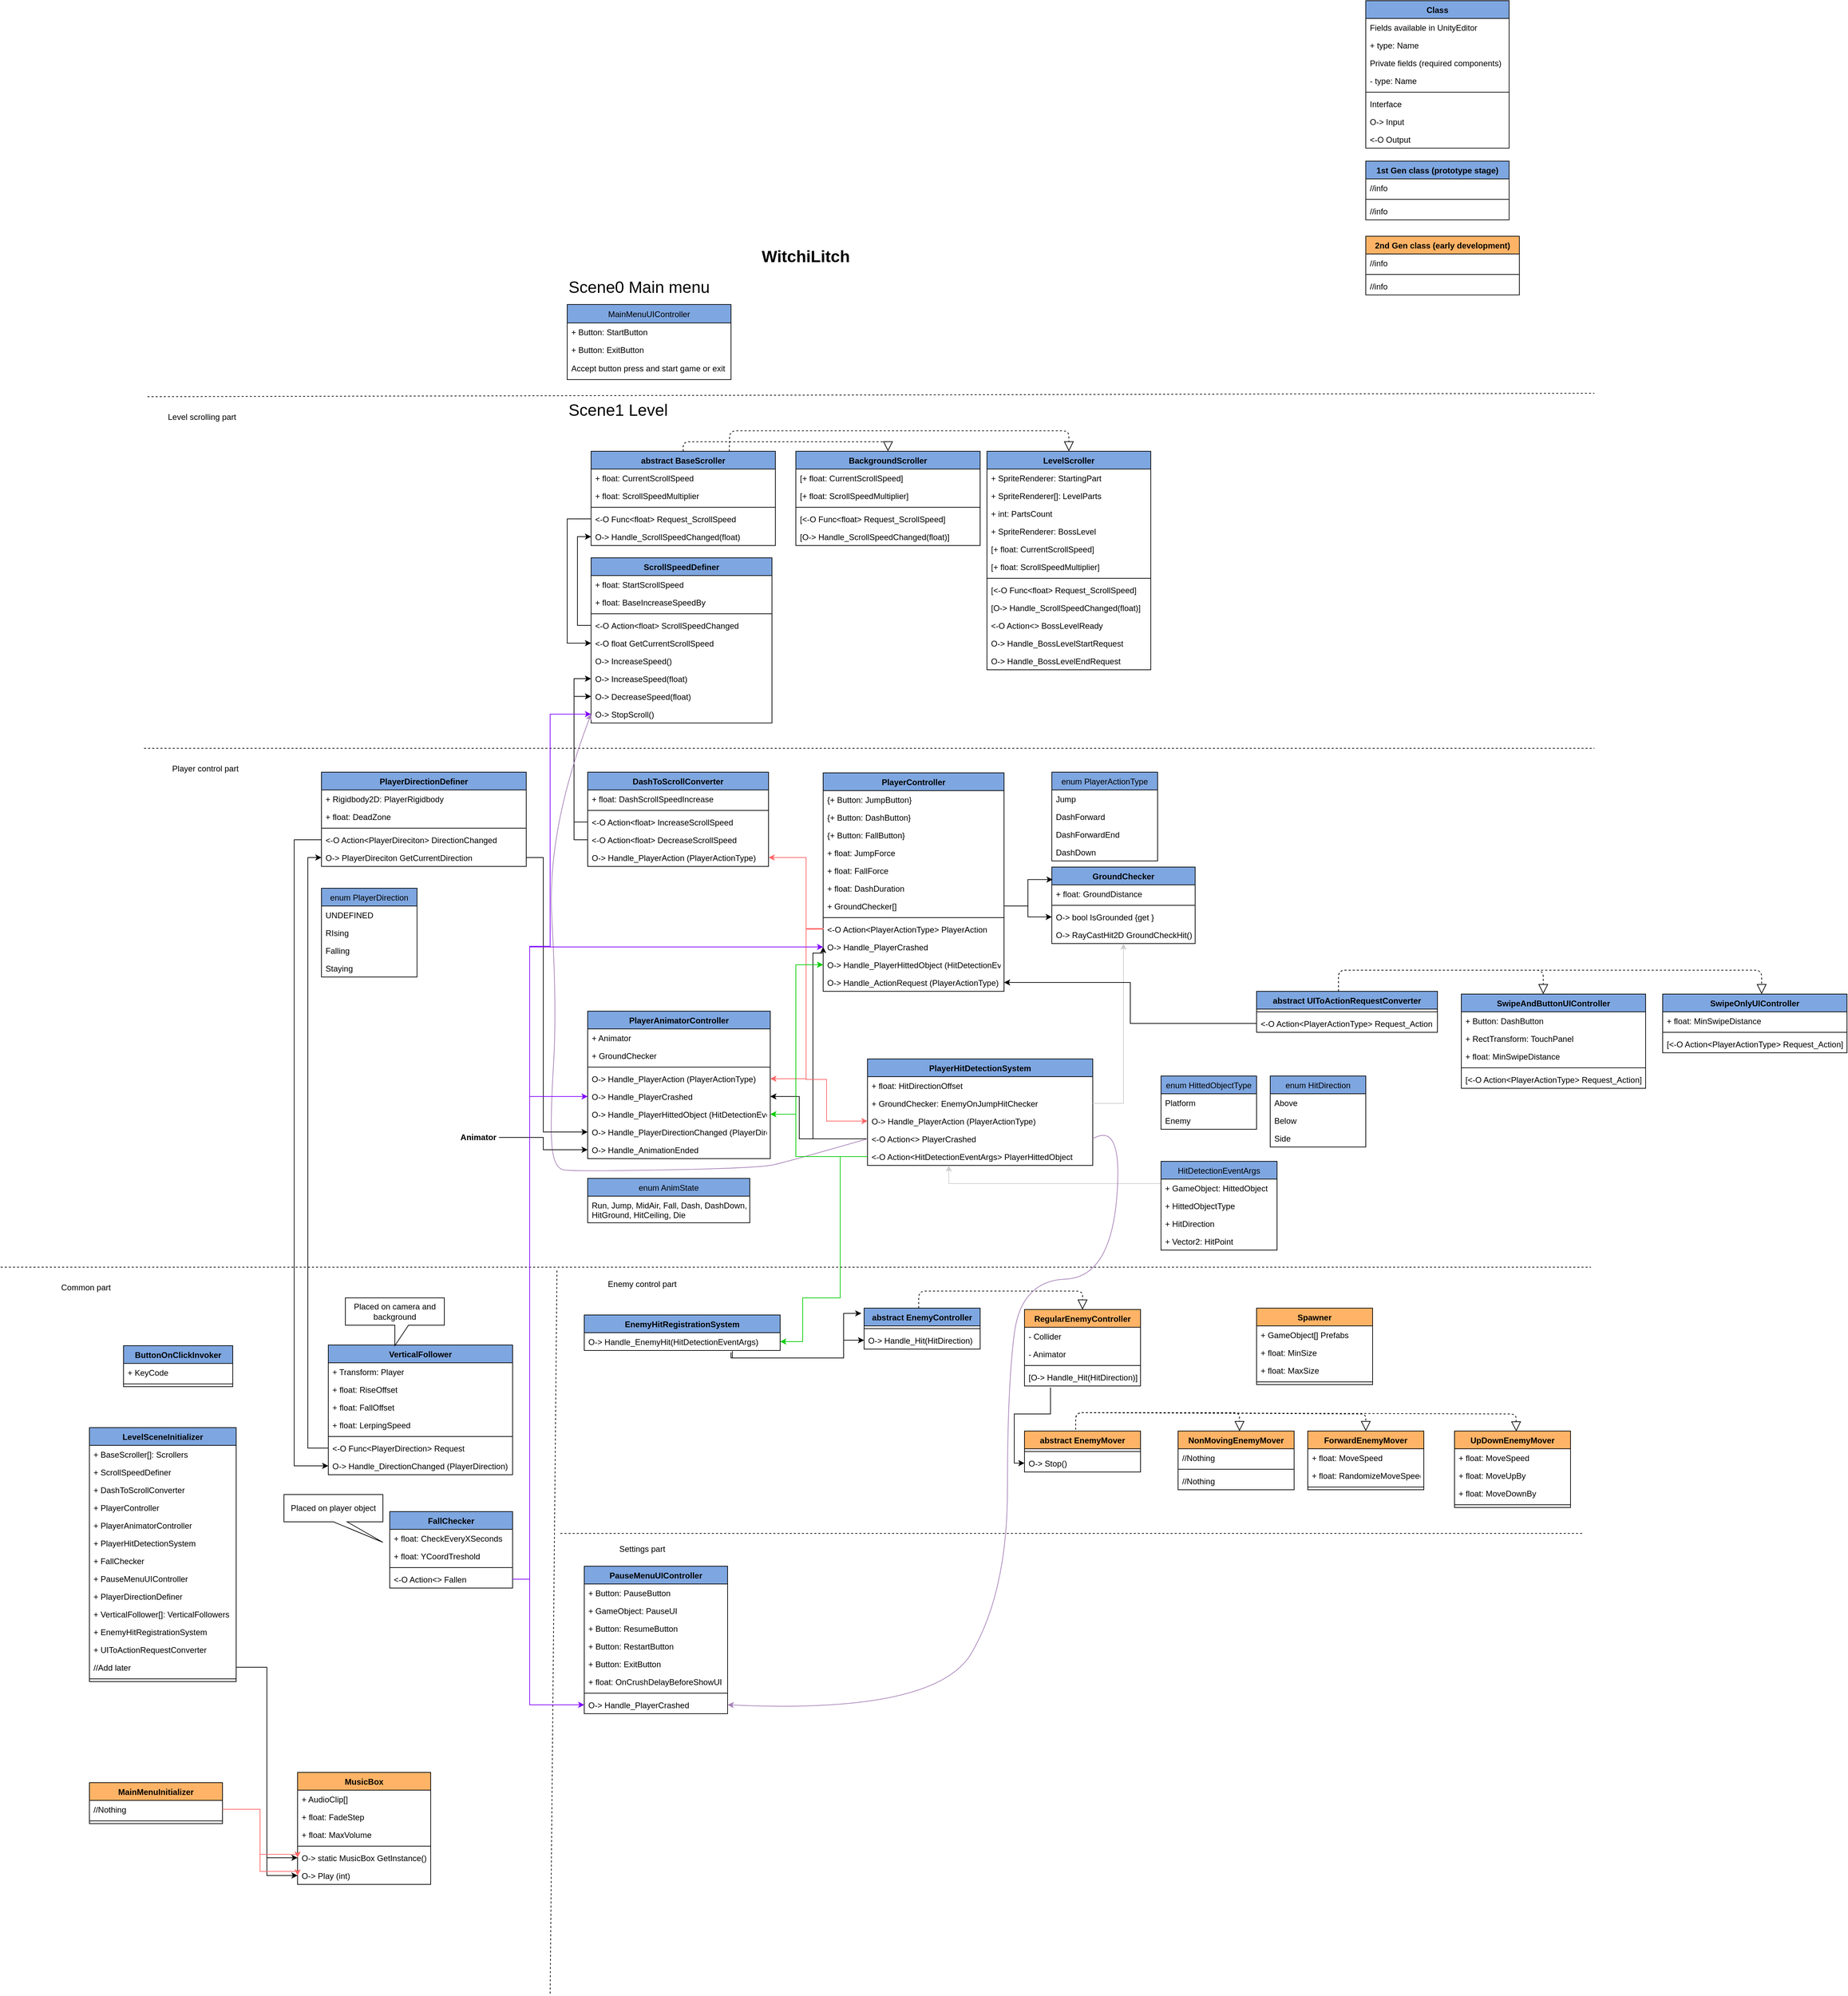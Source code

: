 <mxfile version="12.7.0" type="device"><diagram id="8ktbGGXsywtaybYySJdq" name="Page-1"><mxGraphModel dx="3725" dy="4885" grid="1" gridSize="5" guides="1" tooltips="1" connect="1" arrows="1" fold="1" page="0" pageScale="1" pageWidth="1169" pageHeight="1654" background="#ffffff" math="0" shadow="0"><root><mxCell id="0"/><mxCell id="1" parent="0"/><mxCell id="awAtWHLLjPPu288ge3dJ-1" value="&lt;h1&gt;WitchiLitch&lt;/h1&gt;" style="text;html=1;strokeColor=none;fillColor=none;spacing=5;spacingTop=-20;whiteSpace=wrap;overflow=hidden;rounded=0;" parent="1" vertex="1"><mxGeometry x="295" y="-160" width="140" height="40" as="geometry"/></mxCell><mxCell id="awAtWHLLjPPu288ge3dJ-2" value="MainMenuUIController" style="swimlane;fontStyle=0;childLayout=stackLayout;horizontal=1;startSize=27;fillColor=#7EA6E0;horizontalStack=0;resizeParent=1;resizeParentMax=0;resizeLast=0;collapsible=1;marginBottom=0;" parent="1" vertex="1"><mxGeometry x="15" y="-70" width="240" height="110" as="geometry"><mxRectangle x="130" y="160" width="150" height="26" as="alternateBounds"/></mxGeometry></mxCell><mxCell id="awAtWHLLjPPu288ge3dJ-3" value="+ Button: StartButton" style="text;strokeColor=none;fillColor=none;align=left;verticalAlign=top;spacingLeft=4;spacingRight=4;overflow=hidden;rotatable=0;points=[[0,0.5],[1,0.5]];portConstraint=eastwest;" parent="awAtWHLLjPPu288ge3dJ-2" vertex="1"><mxGeometry y="27" width="240" height="26" as="geometry"/></mxCell><mxCell id="awAtWHLLjPPu288ge3dJ-8" value="+ Button: ExitButton" style="text;strokeColor=none;fillColor=none;align=left;verticalAlign=top;spacingLeft=4;spacingRight=4;overflow=hidden;rotatable=0;points=[[0,0.5],[1,0.5]];portConstraint=eastwest;" parent="awAtWHLLjPPu288ge3dJ-2" vertex="1"><mxGeometry y="53" width="240" height="27" as="geometry"/></mxCell><mxCell id="awAtWHLLjPPu288ge3dJ-6" value="Accept button press and start game or exit" style="text;strokeColor=none;fillColor=none;align=left;verticalAlign=top;spacingLeft=4;spacingRight=4;overflow=hidden;rotatable=0;points=[[0,0.5],[1,0.5]];portConstraint=eastwest;" parent="awAtWHLLjPPu288ge3dJ-2" vertex="1"><mxGeometry y="80" width="240" height="30" as="geometry"/></mxCell><mxCell id="awAtWHLLjPPu288ge3dJ-10" value="" style="endArrow=none;dashed=1;html=1;" parent="1" edge="1"><mxGeometry width="50" height="50" relative="1" as="geometry"><mxPoint x="-600" y="65" as="sourcePoint"/><mxPoint x="1520" y="60" as="targetPoint"/></mxGeometry></mxCell><mxCell id="awAtWHLLjPPu288ge3dJ-11" value="&lt;font style=&quot;font-size: 24px&quot;&gt;Scene0 Main menu&lt;/font&gt;" style="text;html=1;strokeColor=none;fillColor=none;align=left;verticalAlign=middle;whiteSpace=wrap;rounded=0;" parent="1" vertex="1"><mxGeometry x="15" y="-120" width="230" height="50" as="geometry"/></mxCell><mxCell id="awAtWHLLjPPu288ge3dJ-12" value="&lt;font style=&quot;font-size: 24px&quot;&gt;Scene1 Level&lt;/font&gt;" style="text;html=1;strokeColor=none;fillColor=none;align=left;verticalAlign=middle;whiteSpace=wrap;rounded=0;" parent="1" vertex="1"><mxGeometry x="15" y="60" width="230" height="50" as="geometry"/></mxCell><mxCell id="awAtWHLLjPPu288ge3dJ-15" value="Level scrolling part" style="text;html=1;strokeColor=none;fillColor=none;align=center;verticalAlign=middle;whiteSpace=wrap;rounded=0;" parent="1" vertex="1"><mxGeometry x="-605" y="80" width="170" height="30" as="geometry"/></mxCell><mxCell id="awAtWHLLjPPu288ge3dJ-26" value="LevelScroller" style="swimlane;fontStyle=1;align=center;verticalAlign=top;childLayout=stackLayout;horizontal=1;startSize=26;horizontalStack=0;resizeParent=1;resizeParentMax=0;resizeLast=0;collapsible=1;marginBottom=0;fillColor=#7EA6E0;" parent="1" vertex="1"><mxGeometry x="630" y="145" width="240" height="320" as="geometry"/></mxCell><mxCell id="awAtWHLLjPPu288ge3dJ-27" value="+ SpriteRenderer: StartingPart" style="text;strokeColor=none;fillColor=none;align=left;verticalAlign=top;spacingLeft=4;spacingRight=4;overflow=hidden;rotatable=0;points=[[0,0.5],[1,0.5]];portConstraint=eastwest;" parent="awAtWHLLjPPu288ge3dJ-26" vertex="1"><mxGeometry y="26" width="240" height="26" as="geometry"/></mxCell><mxCell id="fSL7sHChhO4Z-MWsc5X_-3" value="+ SpriteRenderer[]: LevelParts" style="text;strokeColor=none;fillColor=none;align=left;verticalAlign=top;spacingLeft=4;spacingRight=4;overflow=hidden;rotatable=0;points=[[0,0.5],[1,0.5]];portConstraint=eastwest;" parent="awAtWHLLjPPu288ge3dJ-26" vertex="1"><mxGeometry y="52" width="240" height="26" as="geometry"/></mxCell><mxCell id="fSL7sHChhO4Z-MWsc5X_-4" value="+ int: PartsCount" style="text;strokeColor=none;fillColor=none;align=left;verticalAlign=top;spacingLeft=4;spacingRight=4;overflow=hidden;rotatable=0;points=[[0,0.5],[1,0.5]];portConstraint=eastwest;" parent="awAtWHLLjPPu288ge3dJ-26" vertex="1"><mxGeometry y="78" width="240" height="26" as="geometry"/></mxCell><mxCell id="xxizSoscIRblqJdJNQ09-1" value="+ SpriteRenderer: BossLevel" style="text;strokeColor=none;fillColor=none;align=left;verticalAlign=top;spacingLeft=4;spacingRight=4;overflow=hidden;rotatable=0;points=[[0,0.5],[1,0.5]];portConstraint=eastwest;" parent="awAtWHLLjPPu288ge3dJ-26" vertex="1"><mxGeometry y="104" width="240" height="26" as="geometry"/></mxCell><mxCell id="fSL7sHChhO4Z-MWsc5X_-6" value="[+ float: CurrentScrollSpeed]" style="text;strokeColor=none;fillColor=none;align=left;verticalAlign=top;spacingLeft=4;spacingRight=4;overflow=hidden;rotatable=0;points=[[0,0.5],[1,0.5]];portConstraint=eastwest;" parent="awAtWHLLjPPu288ge3dJ-26" vertex="1"><mxGeometry y="130" width="240" height="26" as="geometry"/></mxCell><mxCell id="fSL7sHChhO4Z-MWsc5X_-14" value="[+ float: ScrollSpeedMultiplier]" style="text;strokeColor=none;fillColor=none;align=left;verticalAlign=top;spacingLeft=4;spacingRight=4;overflow=hidden;rotatable=0;points=[[0,0.5],[1,0.5]];portConstraint=eastwest;" parent="awAtWHLLjPPu288ge3dJ-26" vertex="1"><mxGeometry y="156" width="240" height="26" as="geometry"/></mxCell><mxCell id="awAtWHLLjPPu288ge3dJ-28" value="" style="line;strokeWidth=1;fillColor=none;align=left;verticalAlign=middle;spacingTop=-1;spacingLeft=3;spacingRight=3;rotatable=0;labelPosition=right;points=[];portConstraint=eastwest;" parent="awAtWHLLjPPu288ge3dJ-26" vertex="1"><mxGeometry y="182" width="240" height="8" as="geometry"/></mxCell><mxCell id="awAtWHLLjPPu288ge3dJ-29" value="[&lt;-O Func&lt;float&gt; Request_ScrollSpeed]" style="text;strokeColor=none;fillColor=none;align=left;verticalAlign=top;spacingLeft=4;spacingRight=4;overflow=hidden;rotatable=0;points=[[0,0.5],[1,0.5]];portConstraint=eastwest;" parent="awAtWHLLjPPu288ge3dJ-26" vertex="1"><mxGeometry y="190" width="240" height="26" as="geometry"/></mxCell><mxCell id="fSL7sHChhO4Z-MWsc5X_-15" value="[O-&gt; Handle_ScrollSpeedChanged(float)]" style="text;strokeColor=none;fillColor=none;align=left;verticalAlign=top;spacingLeft=4;spacingRight=4;overflow=hidden;rotatable=0;points=[[0,0.5],[1,0.5]];portConstraint=eastwest;" parent="awAtWHLLjPPu288ge3dJ-26" vertex="1"><mxGeometry y="216" width="240" height="26" as="geometry"/></mxCell><mxCell id="xxizSoscIRblqJdJNQ09-2" value="&lt;-O Action&lt;&gt; BossLevelReady" style="text;strokeColor=none;fillColor=none;align=left;verticalAlign=top;spacingLeft=4;spacingRight=4;overflow=hidden;rotatable=0;points=[[0,0.5],[1,0.5]];portConstraint=eastwest;" parent="awAtWHLLjPPu288ge3dJ-26" vertex="1"><mxGeometry y="242" width="240" height="26" as="geometry"/></mxCell><mxCell id="xxizSoscIRblqJdJNQ09-3" value="O-&gt; Handle_BossLevelStartRequest" style="text;strokeColor=none;fillColor=none;align=left;verticalAlign=top;spacingLeft=4;spacingRight=4;overflow=hidden;rotatable=0;points=[[0,0.5],[1,0.5]];portConstraint=eastwest;" parent="awAtWHLLjPPu288ge3dJ-26" vertex="1"><mxGeometry y="268" width="240" height="26" as="geometry"/></mxCell><mxCell id="xxizSoscIRblqJdJNQ09-4" value="O-&gt; Handle_BossLevelEndRequest" style="text;strokeColor=none;fillColor=none;align=left;verticalAlign=top;spacingLeft=4;spacingRight=4;overflow=hidden;rotatable=0;points=[[0,0.5],[1,0.5]];portConstraint=eastwest;" parent="awAtWHLLjPPu288ge3dJ-26" vertex="1"><mxGeometry y="294" width="240" height="26" as="geometry"/></mxCell><mxCell id="awAtWHLLjPPu288ge3dJ-38" value="BackgroundScroller" style="swimlane;fontStyle=1;align=center;verticalAlign=top;childLayout=stackLayout;horizontal=1;startSize=26;horizontalStack=0;resizeParent=1;resizeParentMax=0;resizeLast=0;collapsible=1;marginBottom=0;fillColor=#7EA6E0;" parent="1" vertex="1"><mxGeometry x="350" y="145" width="270" height="138" as="geometry"/></mxCell><mxCell id="awAtWHLLjPPu288ge3dJ-42" value="[+ float: CurrentScrollSpeed]" style="text;strokeColor=none;fillColor=none;align=left;verticalAlign=top;spacingLeft=4;spacingRight=4;overflow=hidden;rotatable=0;points=[[0,0.5],[1,0.5]];portConstraint=eastwest;" parent="awAtWHLLjPPu288ge3dJ-38" vertex="1"><mxGeometry y="26" width="270" height="26" as="geometry"/></mxCell><mxCell id="awAtWHLLjPPu288ge3dJ-39" value="[+ float: ScrollSpeedMultiplier]" style="text;strokeColor=none;fillColor=none;align=left;verticalAlign=top;spacingLeft=4;spacingRight=4;overflow=hidden;rotatable=0;points=[[0,0.5],[1,0.5]];portConstraint=eastwest;" parent="awAtWHLLjPPu288ge3dJ-38" vertex="1"><mxGeometry y="52" width="270" height="26" as="geometry"/></mxCell><mxCell id="awAtWHLLjPPu288ge3dJ-40" value="" style="line;strokeWidth=1;fillColor=none;align=left;verticalAlign=middle;spacingTop=-1;spacingLeft=3;spacingRight=3;rotatable=0;labelPosition=right;points=[];portConstraint=eastwest;" parent="awAtWHLLjPPu288ge3dJ-38" vertex="1"><mxGeometry y="78" width="270" height="8" as="geometry"/></mxCell><mxCell id="awAtWHLLjPPu288ge3dJ-41" value="[&lt;-O Func&lt;float&gt; Request_ScrollSpeed]" style="text;strokeColor=none;fillColor=none;align=left;verticalAlign=top;spacingLeft=4;spacingRight=4;overflow=hidden;rotatable=0;points=[[0,0.5],[1,0.5]];portConstraint=eastwest;" parent="awAtWHLLjPPu288ge3dJ-38" vertex="1"><mxGeometry y="86" width="270" height="26" as="geometry"/></mxCell><mxCell id="fSL7sHChhO4Z-MWsc5X_-13" value="[O-&gt; Handle_ScrollSpeedChanged(float)]" style="text;strokeColor=none;fillColor=none;align=left;verticalAlign=top;spacingLeft=4;spacingRight=4;overflow=hidden;rotatable=0;points=[[0,0.5],[1,0.5]];portConstraint=eastwest;" parent="awAtWHLLjPPu288ge3dJ-38" vertex="1"><mxGeometry y="112" width="270" height="26" as="geometry"/></mxCell><mxCell id="awAtWHLLjPPu288ge3dJ-43" value="abstract BaseScroller" style="swimlane;fontStyle=1;align=center;verticalAlign=top;childLayout=stackLayout;horizontal=1;startSize=26;horizontalStack=0;resizeParent=1;resizeParentMax=0;resizeLast=0;collapsible=1;marginBottom=0;fillColor=#7EA6E0;" parent="1" vertex="1"><mxGeometry x="50" y="145" width="270" height="138" as="geometry"/></mxCell><mxCell id="awAtWHLLjPPu288ge3dJ-44" value="+ float: CurrentScrollSpeed" style="text;strokeColor=none;fillColor=none;align=left;verticalAlign=top;spacingLeft=4;spacingRight=4;overflow=hidden;rotatable=0;points=[[0,0.5],[1,0.5]];portConstraint=eastwest;" parent="awAtWHLLjPPu288ge3dJ-43" vertex="1"><mxGeometry y="26" width="270" height="26" as="geometry"/></mxCell><mxCell id="fSL7sHChhO4Z-MWsc5X_-12" value="+ float: ScrollSpeedMultiplier" style="text;strokeColor=none;fillColor=none;align=left;verticalAlign=top;spacingLeft=4;spacingRight=4;overflow=hidden;rotatable=0;points=[[0,0.5],[1,0.5]];portConstraint=eastwest;" parent="awAtWHLLjPPu288ge3dJ-43" vertex="1"><mxGeometry y="52" width="270" height="26" as="geometry"/></mxCell><mxCell id="awAtWHLLjPPu288ge3dJ-45" value="" style="line;strokeWidth=1;fillColor=none;align=left;verticalAlign=middle;spacingTop=-1;spacingLeft=3;spacingRight=3;rotatable=0;labelPosition=right;points=[];portConstraint=eastwest;" parent="awAtWHLLjPPu288ge3dJ-43" vertex="1"><mxGeometry y="78" width="270" height="8" as="geometry"/></mxCell><mxCell id="fSL7sHChhO4Z-MWsc5X_-7" value="&lt;-O Func&lt;float&gt; Request_ScrollSpeed" style="text;strokeColor=none;fillColor=none;align=left;verticalAlign=top;spacingLeft=4;spacingRight=4;overflow=hidden;rotatable=0;points=[[0,0.5],[1,0.5]];portConstraint=eastwest;" parent="awAtWHLLjPPu288ge3dJ-43" vertex="1"><mxGeometry y="86" width="270" height="26" as="geometry"/></mxCell><mxCell id="awAtWHLLjPPu288ge3dJ-46" value="O-&gt; Handle_ScrollSpeedChanged(float)" style="text;strokeColor=none;fillColor=none;align=left;verticalAlign=top;spacingLeft=4;spacingRight=4;overflow=hidden;rotatable=0;points=[[0,0.5],[1,0.5]];portConstraint=eastwest;" parent="awAtWHLLjPPu288ge3dJ-43" vertex="1"><mxGeometry y="112" width="270" height="26" as="geometry"/></mxCell><mxCell id="awAtWHLLjPPu288ge3dJ-65" value="ScrollSpeedDefiner" style="swimlane;fontStyle=1;align=center;verticalAlign=top;childLayout=stackLayout;horizontal=1;startSize=26;horizontalStack=0;resizeParent=1;resizeParentMax=0;resizeLast=0;collapsible=1;marginBottom=0;fillColor=#7EA6E0;" parent="1" vertex="1"><mxGeometry x="50" y="301" width="265" height="242" as="geometry"/></mxCell><mxCell id="awAtWHLLjPPu288ge3dJ-66" value="+ float: StartScrollSpeed" style="text;strokeColor=none;fillColor=none;align=left;verticalAlign=top;spacingLeft=4;spacingRight=4;overflow=hidden;rotatable=0;points=[[0,0.5],[1,0.5]];portConstraint=eastwest;" parent="awAtWHLLjPPu288ge3dJ-65" vertex="1"><mxGeometry y="26" width="265" height="26" as="geometry"/></mxCell><mxCell id="awAtWHLLjPPu288ge3dJ-111" value="+ float: BaseIncreaseSpeedBy" style="text;strokeColor=none;fillColor=none;align=left;verticalAlign=top;spacingLeft=4;spacingRight=4;overflow=hidden;rotatable=0;points=[[0,0.5],[1,0.5]];portConstraint=eastwest;" parent="awAtWHLLjPPu288ge3dJ-65" vertex="1"><mxGeometry y="52" width="265" height="26" as="geometry"/></mxCell><mxCell id="awAtWHLLjPPu288ge3dJ-67" value="" style="line;strokeWidth=1;fillColor=none;align=left;verticalAlign=middle;spacingTop=-1;spacingLeft=3;spacingRight=3;rotatable=0;labelPosition=right;points=[];portConstraint=eastwest;" parent="awAtWHLLjPPu288ge3dJ-65" vertex="1"><mxGeometry y="78" width="265" height="8" as="geometry"/></mxCell><mxCell id="awAtWHLLjPPu288ge3dJ-71" value="&lt;-O Action&lt;float&gt; ScrollSpeedChanged" style="text;strokeColor=none;fillColor=none;align=left;verticalAlign=top;spacingLeft=4;spacingRight=4;overflow=hidden;rotatable=0;points=[[0,0.5],[1,0.5]];portConstraint=eastwest;" parent="awAtWHLLjPPu288ge3dJ-65" vertex="1"><mxGeometry y="86" width="265" height="26" as="geometry"/></mxCell><mxCell id="awAtWHLLjPPu288ge3dJ-68" value="&lt;-O float GetCurrentScrollSpeed" style="text;strokeColor=none;fillColor=none;align=left;verticalAlign=top;spacingLeft=4;spacingRight=4;overflow=hidden;rotatable=0;points=[[0,0.5],[1,0.5]];portConstraint=eastwest;" parent="awAtWHLLjPPu288ge3dJ-65" vertex="1"><mxGeometry y="112" width="265" height="26" as="geometry"/></mxCell><mxCell id="awAtWHLLjPPu288ge3dJ-110" value="O-&gt; IncreaseSpeed()" style="text;strokeColor=none;fillColor=none;align=left;verticalAlign=top;spacingLeft=4;spacingRight=4;overflow=hidden;rotatable=0;points=[[0,0.5],[1,0.5]];portConstraint=eastwest;" parent="awAtWHLLjPPu288ge3dJ-65" vertex="1"><mxGeometry y="138" width="265" height="26" as="geometry"/></mxCell><mxCell id="awAtWHLLjPPu288ge3dJ-112" value="O-&gt; IncreaseSpeed(float)" style="text;strokeColor=none;fillColor=none;align=left;verticalAlign=top;spacingLeft=4;spacingRight=4;overflow=hidden;rotatable=0;points=[[0,0.5],[1,0.5]];portConstraint=eastwest;" parent="awAtWHLLjPPu288ge3dJ-65" vertex="1"><mxGeometry y="164" width="265" height="26" as="geometry"/></mxCell><mxCell id="awAtWHLLjPPu288ge3dJ-98" value="O-&gt; DecreaseSpeed(float)" style="text;strokeColor=none;fillColor=none;align=left;verticalAlign=top;spacingLeft=4;spacingRight=4;overflow=hidden;rotatable=0;points=[[0,0.5],[1,0.5]];portConstraint=eastwest;" parent="awAtWHLLjPPu288ge3dJ-65" vertex="1"><mxGeometry y="190" width="265" height="26" as="geometry"/></mxCell><mxCell id="awAtWHLLjPPu288ge3dJ-233" value="O-&gt; StopScroll()" style="text;strokeColor=none;fillColor=none;align=left;verticalAlign=top;spacingLeft=4;spacingRight=4;overflow=hidden;rotatable=0;points=[[0,0.5],[1,0.5]];portConstraint=eastwest;" parent="awAtWHLLjPPu288ge3dJ-65" vertex="1"><mxGeometry y="216" width="265" height="26" as="geometry"/></mxCell><mxCell id="awAtWHLLjPPu288ge3dJ-79" style="edgeStyle=orthogonalEdgeStyle;rounded=0;orthogonalLoop=1;jettySize=auto;html=1;exitX=0;exitY=0.5;exitDx=0;exitDy=0;entryX=0;entryY=0.5;entryDx=0;entryDy=0;" parent="1" source="awAtWHLLjPPu288ge3dJ-71" target="awAtWHLLjPPu288ge3dJ-46" edge="1"><mxGeometry relative="1" as="geometry"/></mxCell><mxCell id="awAtWHLLjPPu288ge3dJ-82" value="" style="endArrow=block;dashed=1;endFill=0;endSize=12;html=1;exitX=0.5;exitY=0;exitDx=0;exitDy=0;entryX=0.5;entryY=0;entryDx=0;entryDy=0;" parent="1" source="awAtWHLLjPPu288ge3dJ-43" target="awAtWHLLjPPu288ge3dJ-38" edge="1"><mxGeometry width="160" relative="1" as="geometry"><mxPoint x="320" y="71" as="sourcePoint"/><mxPoint x="465" y="101" as="targetPoint"/><Array as="points"><mxPoint x="185" y="131"/><mxPoint x="485" y="131"/></Array></mxGeometry></mxCell><mxCell id="awAtWHLLjPPu288ge3dJ-83" value="" style="endArrow=block;dashed=1;endFill=0;endSize=12;html=1;exitX=0.75;exitY=0;exitDx=0;exitDy=0;entryX=0.5;entryY=0;entryDx=0;entryDy=0;" parent="1" source="awAtWHLLjPPu288ge3dJ-43" target="awAtWHLLjPPu288ge3dJ-26" edge="1"><mxGeometry width="160" relative="1" as="geometry"><mxPoint x="190" y="171" as="sourcePoint"/><mxPoint x="490" y="171" as="targetPoint"/><Array as="points"><mxPoint x="253" y="115"/><mxPoint x="750" y="115"/></Array></mxGeometry></mxCell><mxCell id="awAtWHLLjPPu288ge3dJ-100" value="Player control part" style="text;html=1;strokeColor=none;fillColor=none;align=center;verticalAlign=middle;whiteSpace=wrap;rounded=0;" parent="1" vertex="1"><mxGeometry x="-600" y="595" width="170" height="30" as="geometry"/></mxCell><mxCell id="awAtWHLLjPPu288ge3dJ-102" value="" style="endArrow=none;dashed=1;html=1;" parent="1" edge="1"><mxGeometry width="50" height="50" relative="1" as="geometry"><mxPoint x="-605" y="580" as="sourcePoint"/><mxPoint x="1520" y="580" as="targetPoint"/></mxGeometry></mxCell><mxCell id="awAtWHLLjPPu288ge3dJ-103" value="PlayerController" style="swimlane;fontStyle=1;align=center;verticalAlign=top;childLayout=stackLayout;horizontal=1;startSize=26;horizontalStack=0;resizeParent=1;resizeParentMax=0;resizeLast=0;collapsible=1;marginBottom=0;shadow=0;fillColor=#7EA6E0;" parent="1" vertex="1"><mxGeometry x="390" y="616" width="265" height="320" as="geometry"/></mxCell><mxCell id="awAtWHLLjPPu288ge3dJ-104" value="{+ Button: JumpButton}" style="text;strokeColor=none;fillColor=none;align=left;verticalAlign=top;spacingLeft=4;spacingRight=4;overflow=hidden;rotatable=0;points=[[0,0.5],[1,0.5]];portConstraint=eastwest;" parent="awAtWHLLjPPu288ge3dJ-103" vertex="1"><mxGeometry y="26" width="265" height="26" as="geometry"/></mxCell><mxCell id="awAtWHLLjPPu288ge3dJ-114" value="{+ Button: DashButton}" style="text;strokeColor=none;fillColor=none;align=left;verticalAlign=top;spacingLeft=4;spacingRight=4;overflow=hidden;rotatable=0;points=[[0,0.5],[1,0.5]];portConstraint=eastwest;" parent="awAtWHLLjPPu288ge3dJ-103" vertex="1"><mxGeometry y="52" width="265" height="26" as="geometry"/></mxCell><mxCell id="awAtWHLLjPPu288ge3dJ-107" value="{+ Button: FallButton}" style="text;strokeColor=none;fillColor=none;align=left;verticalAlign=top;spacingLeft=4;spacingRight=4;overflow=hidden;rotatable=0;points=[[0,0.5],[1,0.5]];portConstraint=eastwest;" parent="awAtWHLLjPPu288ge3dJ-103" vertex="1"><mxGeometry y="78" width="265" height="26" as="geometry"/></mxCell><mxCell id="ze5XOn83Qj4UKIVyoejS-2" value="+ float: JumpForce" style="text;strokeColor=none;fillColor=none;align=left;verticalAlign=top;spacingLeft=4;spacingRight=4;overflow=hidden;rotatable=0;points=[[0,0.5],[1,0.5]];portConstraint=eastwest;" parent="awAtWHLLjPPu288ge3dJ-103" vertex="1"><mxGeometry y="104" width="265" height="26" as="geometry"/></mxCell><mxCell id="ze5XOn83Qj4UKIVyoejS-3" value="+ float: FallForce" style="text;strokeColor=none;fillColor=none;align=left;verticalAlign=top;spacingLeft=4;spacingRight=4;overflow=hidden;rotatable=0;points=[[0,0.5],[1,0.5]];portConstraint=eastwest;" parent="awAtWHLLjPPu288ge3dJ-103" vertex="1"><mxGeometry y="130" width="265" height="26" as="geometry"/></mxCell><mxCell id="Of3jwkAB5MkIezkfdHKB-35" value="+ float: DashDuration" style="text;strokeColor=none;fillColor=none;align=left;verticalAlign=top;spacingLeft=4;spacingRight=4;overflow=hidden;rotatable=0;points=[[0,0.5],[1,0.5]];portConstraint=eastwest;" parent="awAtWHLLjPPu288ge3dJ-103" vertex="1"><mxGeometry y="156" width="265" height="26" as="geometry"/></mxCell><mxCell id="awAtWHLLjPPu288ge3dJ-132" value="+ GroundChecker[]" style="text;strokeColor=none;fillColor=none;align=left;verticalAlign=top;spacingLeft=4;spacingRight=4;overflow=hidden;rotatable=0;points=[[0,0.5],[1,0.5]];portConstraint=eastwest;" parent="awAtWHLLjPPu288ge3dJ-103" vertex="1"><mxGeometry y="182" width="265" height="26" as="geometry"/></mxCell><mxCell id="awAtWHLLjPPu288ge3dJ-105" value="" style="line;strokeWidth=1;fillColor=none;align=left;verticalAlign=middle;spacingTop=-1;spacingLeft=3;spacingRight=3;rotatable=0;labelPosition=right;points=[];portConstraint=eastwest;" parent="awAtWHLLjPPu288ge3dJ-103" vertex="1"><mxGeometry y="208" width="265" height="8" as="geometry"/></mxCell><mxCell id="awAtWHLLjPPu288ge3dJ-106" value="&lt;-O Action&lt;PlayerActionType&gt; PlayerAction" style="text;strokeColor=none;fillColor=none;align=left;verticalAlign=top;spacingLeft=4;spacingRight=4;overflow=hidden;rotatable=0;points=[[0,0.5],[1,0.5]];portConstraint=eastwest;" parent="awAtWHLLjPPu288ge3dJ-103" vertex="1"><mxGeometry y="216" width="265" height="26" as="geometry"/></mxCell><mxCell id="awAtWHLLjPPu288ge3dJ-207" value="O-&gt; Handle_PlayerCrashed" style="text;strokeColor=none;fillColor=none;align=left;verticalAlign=top;spacingLeft=4;spacingRight=4;overflow=hidden;rotatable=0;points=[[0,0.5],[1,0.5]];portConstraint=eastwest;" parent="awAtWHLLjPPu288ge3dJ-103" vertex="1"><mxGeometry y="242" width="265" height="26" as="geometry"/></mxCell><mxCell id="Cay-AAyr7phDqxTvwYgJ-14" value="O-&gt; Handle_PlayerHittedObject (HitDetectionEventArgs)" style="text;strokeColor=none;fillColor=none;align=left;verticalAlign=top;spacingLeft=4;spacingRight=4;overflow=hidden;rotatable=0;points=[[0,0.5],[1,0.5]];portConstraint=eastwest;" parent="awAtWHLLjPPu288ge3dJ-103" vertex="1"><mxGeometry y="268" width="265" height="26" as="geometry"/></mxCell><mxCell id="m5YzyUB8yPNCZofGgtbE-1" value="O-&gt; Handle_ActionRequest (PlayerActionType)" style="text;strokeColor=none;fillColor=none;align=left;verticalAlign=top;spacingLeft=4;spacingRight=4;overflow=hidden;rotatable=0;points=[[0,0.5],[1,0.5]];portConstraint=eastwest;" parent="awAtWHLLjPPu288ge3dJ-103" vertex="1"><mxGeometry y="294" width="265" height="26" as="geometry"/></mxCell><mxCell id="awAtWHLLjPPu288ge3dJ-125" value="GroundChecker" style="swimlane;fontStyle=1;align=center;verticalAlign=top;childLayout=stackLayout;horizontal=1;startSize=26;horizontalStack=0;resizeParent=1;resizeParentMax=0;resizeLast=0;collapsible=1;marginBottom=0;shadow=0;fillColor=#7EA6E0;" parent="1" vertex="1"><mxGeometry x="725" y="754" width="210" height="112" as="geometry"/></mxCell><mxCell id="awAtWHLLjPPu288ge3dJ-126" value="+ float: GroundDistance" style="text;strokeColor=none;fillColor=none;align=left;verticalAlign=top;spacingLeft=4;spacingRight=4;overflow=hidden;rotatable=0;points=[[0,0.5],[1,0.5]];portConstraint=eastwest;" parent="awAtWHLLjPPu288ge3dJ-125" vertex="1"><mxGeometry y="26" width="210" height="26" as="geometry"/></mxCell><mxCell id="awAtWHLLjPPu288ge3dJ-129" value="" style="line;strokeWidth=1;fillColor=none;align=left;verticalAlign=middle;spacingTop=-1;spacingLeft=3;spacingRight=3;rotatable=0;labelPosition=right;points=[];portConstraint=eastwest;" parent="awAtWHLLjPPu288ge3dJ-125" vertex="1"><mxGeometry y="52" width="210" height="8" as="geometry"/></mxCell><mxCell id="awAtWHLLjPPu288ge3dJ-130" value="O-&gt; bool IsGrounded {get }" style="text;strokeColor=none;fillColor=none;align=left;verticalAlign=top;spacingLeft=4;spacingRight=4;overflow=hidden;rotatable=0;points=[[0,0.5],[1,0.5]];portConstraint=eastwest;" parent="awAtWHLLjPPu288ge3dJ-125" vertex="1"><mxGeometry y="60" width="210" height="26" as="geometry"/></mxCell><mxCell id="Cay-AAyr7phDqxTvwYgJ-12" value="O-&gt; RayCastHit2D GroundCheckHit()" style="text;strokeColor=none;fillColor=none;align=left;verticalAlign=top;spacingLeft=4;spacingRight=4;overflow=hidden;rotatable=0;points=[[0,0.5],[1,0.5]];portConstraint=eastwest;" parent="awAtWHLLjPPu288ge3dJ-125" vertex="1"><mxGeometry y="86" width="210" height="26" as="geometry"/></mxCell><mxCell id="awAtWHLLjPPu288ge3dJ-133" style="edgeStyle=orthogonalEdgeStyle;rounded=0;orthogonalLoop=1;jettySize=auto;html=1;exitX=1;exitY=0.5;exitDx=0;exitDy=0;entryX=0.006;entryY=0.163;entryDx=0;entryDy=0;entryPerimeter=0;" parent="1" source="awAtWHLLjPPu288ge3dJ-132" target="awAtWHLLjPPu288ge3dJ-125" edge="1"><mxGeometry relative="1" as="geometry"/></mxCell><mxCell id="awAtWHLLjPPu288ge3dJ-134" style="edgeStyle=orthogonalEdgeStyle;rounded=0;orthogonalLoop=1;jettySize=auto;html=1;exitX=1;exitY=0.5;exitDx=0;exitDy=0;entryX=0;entryY=0.5;entryDx=0;entryDy=0;" parent="1" source="awAtWHLLjPPu288ge3dJ-132" target="awAtWHLLjPPu288ge3dJ-130" edge="1"><mxGeometry relative="1" as="geometry"/></mxCell><mxCell id="awAtWHLLjPPu288ge3dJ-136" value="DashToScrollConverter" style="swimlane;fontStyle=1;align=center;verticalAlign=top;childLayout=stackLayout;horizontal=1;startSize=26;horizontalStack=0;resizeParent=1;resizeParentMax=0;resizeLast=0;collapsible=1;marginBottom=0;shadow=0;fillColor=#7EA6E0;" parent="1" vertex="1"><mxGeometry x="45" y="615" width="265" height="138" as="geometry"/></mxCell><mxCell id="awAtWHLLjPPu288ge3dJ-137" value="+ float: DashScrollSpeedIncrease" style="text;strokeColor=none;fillColor=none;align=left;verticalAlign=top;spacingLeft=4;spacingRight=4;overflow=hidden;rotatable=0;points=[[0,0.5],[1,0.5]];portConstraint=eastwest;" parent="awAtWHLLjPPu288ge3dJ-136" vertex="1"><mxGeometry y="26" width="265" height="26" as="geometry"/></mxCell><mxCell id="awAtWHLLjPPu288ge3dJ-138" value="" style="line;strokeWidth=1;fillColor=none;align=left;verticalAlign=middle;spacingTop=-1;spacingLeft=3;spacingRight=3;rotatable=0;labelPosition=right;points=[];portConstraint=eastwest;" parent="awAtWHLLjPPu288ge3dJ-136" vertex="1"><mxGeometry y="52" width="265" height="8" as="geometry"/></mxCell><mxCell id="awAtWHLLjPPu288ge3dJ-142" value="&lt;-O Action&lt;float&gt; IncreaseScrollSpeed" style="text;strokeColor=none;fillColor=none;align=left;verticalAlign=top;spacingLeft=4;spacingRight=4;overflow=hidden;rotatable=0;points=[[0,0.5],[1,0.5]];portConstraint=eastwest;" parent="awAtWHLLjPPu288ge3dJ-136" vertex="1"><mxGeometry y="60" width="265" height="26" as="geometry"/></mxCell><mxCell id="awAtWHLLjPPu288ge3dJ-141" value="&lt;-O Action&lt;float&gt; DecreaseScrollSpeed" style="text;strokeColor=none;fillColor=none;align=left;verticalAlign=top;spacingLeft=4;spacingRight=4;overflow=hidden;rotatable=0;points=[[0,0.5],[1,0.5]];portConstraint=eastwest;" parent="awAtWHLLjPPu288ge3dJ-136" vertex="1"><mxGeometry y="86" width="265" height="26" as="geometry"/></mxCell><mxCell id="awAtWHLLjPPu288ge3dJ-139" value="O-&gt; Handle_PlayerAction (PlayerActionType)" style="text;strokeColor=none;fillColor=none;align=left;verticalAlign=top;spacingLeft=4;spacingRight=4;overflow=hidden;rotatable=0;points=[[0,0.5],[1,0.5]];portConstraint=eastwest;" parent="awAtWHLLjPPu288ge3dJ-136" vertex="1"><mxGeometry y="112" width="265" height="26" as="geometry"/></mxCell><mxCell id="awAtWHLLjPPu288ge3dJ-147" style="edgeStyle=orthogonalEdgeStyle;rounded=0;orthogonalLoop=1;jettySize=auto;html=1;exitX=0;exitY=0.5;exitDx=0;exitDy=0;entryX=0;entryY=0.5;entryDx=0;entryDy=0;strokeColor=#000000;" parent="1" source="awAtWHLLjPPu288ge3dJ-142" target="awAtWHLLjPPu288ge3dJ-112" edge="1"><mxGeometry relative="1" as="geometry"/></mxCell><mxCell id="awAtWHLLjPPu288ge3dJ-148" style="edgeStyle=orthogonalEdgeStyle;rounded=0;orthogonalLoop=1;jettySize=auto;html=1;exitX=0;exitY=0.5;exitDx=0;exitDy=0;entryX=0;entryY=0.5;entryDx=0;entryDy=0;strokeColor=#000000;" parent="1" source="awAtWHLLjPPu288ge3dJ-141" target="awAtWHLLjPPu288ge3dJ-98" edge="1"><mxGeometry relative="1" as="geometry"/></mxCell><mxCell id="awAtWHLLjPPu288ge3dJ-152" value="PlayerAnimatorController" style="swimlane;fontStyle=1;align=center;verticalAlign=top;childLayout=stackLayout;horizontal=1;startSize=26;horizontalStack=0;resizeParent=1;resizeParentMax=0;resizeLast=0;collapsible=1;marginBottom=0;shadow=0;fillColor=#7EA6E0;" parent="1" vertex="1"><mxGeometry x="45" y="965" width="267.5" height="216" as="geometry"/></mxCell><mxCell id="awAtWHLLjPPu288ge3dJ-153" value="+ Animator" style="text;strokeColor=none;fillColor=none;align=left;verticalAlign=top;spacingLeft=4;spacingRight=4;overflow=hidden;rotatable=0;points=[[0,0.5],[1,0.5]];portConstraint=eastwest;" parent="awAtWHLLjPPu288ge3dJ-152" vertex="1"><mxGeometry y="26" width="267.5" height="26" as="geometry"/></mxCell><mxCell id="hHQVYa_m2_sjAb5QKmpR-1" value="+ GroundChecker" style="text;strokeColor=none;fillColor=none;align=left;verticalAlign=top;spacingLeft=4;spacingRight=4;overflow=hidden;rotatable=0;points=[[0,0.5],[1,0.5]];portConstraint=eastwest;" parent="awAtWHLLjPPu288ge3dJ-152" vertex="1"><mxGeometry y="52" width="267.5" height="26" as="geometry"/></mxCell><mxCell id="awAtWHLLjPPu288ge3dJ-154" value="" style="line;strokeWidth=1;fillColor=none;align=left;verticalAlign=middle;spacingTop=-1;spacingLeft=3;spacingRight=3;rotatable=0;labelPosition=right;points=[];portConstraint=eastwest;" parent="awAtWHLLjPPu288ge3dJ-152" vertex="1"><mxGeometry y="78" width="267.5" height="8" as="geometry"/></mxCell><mxCell id="awAtWHLLjPPu288ge3dJ-180" value="O-&gt; Handle_PlayerAction (PlayerActionType)" style="text;strokeColor=none;fillColor=none;align=left;verticalAlign=top;spacingLeft=4;spacingRight=4;overflow=hidden;rotatable=0;points=[[0,0.5],[1,0.5]];portConstraint=eastwest;" parent="awAtWHLLjPPu288ge3dJ-152" vertex="1"><mxGeometry y="86" width="267.5" height="26" as="geometry"/></mxCell><mxCell id="awAtWHLLjPPu288ge3dJ-162" value="O-&gt; Handle_PlayerCrashed" style="text;strokeColor=none;fillColor=none;align=left;verticalAlign=top;spacingLeft=4;spacingRight=4;overflow=hidden;rotatable=0;points=[[0,0.5],[1,0.5]];portConstraint=eastwest;" parent="awAtWHLLjPPu288ge3dJ-152" vertex="1"><mxGeometry y="112" width="267.5" height="26" as="geometry"/></mxCell><mxCell id="Of3jwkAB5MkIezkfdHKB-63" value="O-&gt; Handle_PlayerHittedObject (HitDetectionEventArgs)" style="text;strokeColor=none;fillColor=none;align=left;verticalAlign=top;spacingLeft=4;spacingRight=4;overflow=hidden;rotatable=0;points=[[0,0.5],[1,0.5]];portConstraint=eastwest;" parent="awAtWHLLjPPu288ge3dJ-152" vertex="1"><mxGeometry y="138" width="267.5" height="26" as="geometry"/></mxCell><mxCell id="awAtWHLLjPPu288ge3dJ-179" value="O-&gt; Handle_PlayerDirectionChanged (PlayerDireciton)" style="text;strokeColor=none;fillColor=none;align=left;verticalAlign=top;spacingLeft=4;spacingRight=4;overflow=hidden;rotatable=0;points=[[0,0.5],[1,0.5]];portConstraint=eastwest;" parent="awAtWHLLjPPu288ge3dJ-152" vertex="1"><mxGeometry y="164" width="267.5" height="26" as="geometry"/></mxCell><mxCell id="ap51Dpg9L71bHk4Noh5v-1" value="O-&gt; Handle_AnimationEnded" style="text;strokeColor=none;fillColor=none;align=left;verticalAlign=top;spacingLeft=4;spacingRight=4;overflow=hidden;rotatable=0;points=[[0,0.5],[1,0.5]];portConstraint=eastwest;" parent="awAtWHLLjPPu288ge3dJ-152" vertex="1"><mxGeometry y="190" width="267.5" height="26" as="geometry"/></mxCell><mxCell id="awAtWHLLjPPu288ge3dJ-168" value="PlayerHitDetectionSystem" style="swimlane;fontStyle=1;align=center;verticalAlign=top;childLayout=stackLayout;horizontal=1;startSize=26;horizontalStack=0;resizeParent=1;resizeParentMax=0;resizeLast=0;collapsible=1;marginBottom=0;shadow=0;fillColor=#7EA6E0;" parent="1" vertex="1"><mxGeometry x="455" y="1035" width="330" height="156" as="geometry"/></mxCell><mxCell id="ap51Dpg9L71bHk4Noh5v-5" value="+ float: HitDirectionOffset" style="text;strokeColor=none;fillColor=none;align=left;verticalAlign=top;spacingLeft=4;spacingRight=4;overflow=hidden;rotatable=0;points=[[0,0.5],[1,0.5]];portConstraint=eastwest;" parent="awAtWHLLjPPu288ge3dJ-168" vertex="1"><mxGeometry y="26" width="330" height="26" as="geometry"/></mxCell><mxCell id="Cay-AAyr7phDqxTvwYgJ-10" value="+ GroundChecker: EnemyOnJumpHitChecker" style="text;strokeColor=none;fillColor=none;align=left;verticalAlign=top;spacingLeft=4;spacingRight=4;overflow=hidden;rotatable=0;points=[[0,0.5],[1,0.5]];portConstraint=eastwest;" parent="awAtWHLLjPPu288ge3dJ-168" vertex="1"><mxGeometry y="52" width="330" height="26" as="geometry"/></mxCell><mxCell id="awAtWHLLjPPu288ge3dJ-175" value="O-&gt; Handle_PlayerAction (PlayerActionType)" style="text;strokeColor=none;fillColor=none;align=left;verticalAlign=top;spacingLeft=4;spacingRight=4;overflow=hidden;rotatable=0;points=[[0,0.5],[1,0.5]];portConstraint=eastwest;" parent="awAtWHLLjPPu288ge3dJ-168" vertex="1"><mxGeometry y="78" width="330" height="26" as="geometry"/></mxCell><mxCell id="awAtWHLLjPPu288ge3dJ-174" value="&lt;-O Action&lt;&gt; PlayerCrashed" style="text;strokeColor=none;fillColor=none;align=left;verticalAlign=top;spacingLeft=4;spacingRight=4;overflow=hidden;rotatable=0;points=[[0,0.5],[1,0.5]];portConstraint=eastwest;" parent="awAtWHLLjPPu288ge3dJ-168" vertex="1"><mxGeometry y="104" width="330" height="26" as="geometry"/></mxCell><mxCell id="awAtWHLLjPPu288ge3dJ-172" value="&lt;-O Action&lt;HitDetectionEventArgs&gt; PlayerHittedObject" style="text;strokeColor=none;fillColor=none;align=left;verticalAlign=top;spacingLeft=4;spacingRight=4;overflow=hidden;rotatable=0;points=[[0,0.5],[1,0.5]];portConstraint=eastwest;" parent="awAtWHLLjPPu288ge3dJ-168" vertex="1"><mxGeometry y="130" width="330" height="26" as="geometry"/></mxCell><mxCell id="awAtWHLLjPPu288ge3dJ-186" value="" style="endArrow=none;dashed=1;html=1;" parent="1" edge="1"><mxGeometry width="50" height="50" relative="1" as="geometry"><mxPoint x="-815" y="1340" as="sourcePoint"/><mxPoint x="1515" y="1340" as="targetPoint"/></mxGeometry></mxCell><mxCell id="awAtWHLLjPPu288ge3dJ-187" value="Enemy control part" style="text;html=1;strokeColor=none;fillColor=none;align=center;verticalAlign=middle;whiteSpace=wrap;rounded=0;" parent="1" vertex="1"><mxGeometry x="40" y="1350" width="170" height="30" as="geometry"/></mxCell><mxCell id="awAtWHLLjPPu288ge3dJ-232" style="edgeStyle=orthogonalEdgeStyle;rounded=0;orthogonalLoop=1;jettySize=auto;html=1;exitX=0.749;exitY=1.115;exitDx=0;exitDy=0;entryX=-0.024;entryY=0.128;entryDx=0;entryDy=0;strokeColor=#000000;exitPerimeter=0;entryPerimeter=0;" parent="1" source="awAtWHLLjPPu288ge3dJ-192" target="awAtWHLLjPPu288ge3dJ-228" edge="1"><mxGeometry relative="1" as="geometry"><Array as="points"><mxPoint x="255" y="1473"/><mxPoint x="420" y="1473"/><mxPoint x="420" y="1408"/></Array></mxGeometry></mxCell><mxCell id="awAtWHLLjPPu288ge3dJ-189" value="EnemyHitRegistrationSystem" style="swimlane;fontStyle=1;align=center;verticalAlign=top;childLayout=stackLayout;horizontal=1;startSize=26;horizontalStack=0;resizeParent=1;resizeParentMax=0;resizeLast=0;collapsible=1;marginBottom=0;shadow=0;fillColor=#7EA6E0;" parent="1" vertex="1"><mxGeometry x="40" y="1410" width="287" height="52" as="geometry"/></mxCell><mxCell id="awAtWHLLjPPu288ge3dJ-192" value="O-&gt; Handle_EnemyHit(HitDetectionEventArgs)" style="text;strokeColor=none;fillColor=none;align=left;verticalAlign=top;spacingLeft=4;spacingRight=4;overflow=hidden;rotatable=0;points=[[0,0.5],[1,0.5]];portConstraint=eastwest;" parent="awAtWHLLjPPu288ge3dJ-189" vertex="1"><mxGeometry y="26" width="287" height="26" as="geometry"/></mxCell><mxCell id="awAtWHLLjPPu288ge3dJ-195" style="edgeStyle=orthogonalEdgeStyle;rounded=0;orthogonalLoop=1;jettySize=auto;html=1;exitX=0;exitY=0.5;exitDx=0;exitDy=0;entryX=1;entryY=0.5;entryDx=0;entryDy=0;strokeColor=#00CC00;" parent="1" source="awAtWHLLjPPu288ge3dJ-172" target="awAtWHLLjPPu288ge3dJ-192" edge="1"><mxGeometry relative="1" as="geometry"><Array as="points"><mxPoint x="415" y="1178"/><mxPoint x="415" y="1385"/><mxPoint x="360" y="1385"/><mxPoint x="360" y="1449"/></Array></mxGeometry></mxCell><mxCell id="awAtWHLLjPPu288ge3dJ-203" value="enum HitDirection" style="swimlane;fontStyle=0;childLayout=stackLayout;horizontal=1;startSize=26;fillColor=#7EA6E0;horizontalStack=0;resizeParent=1;resizeParentMax=0;resizeLast=0;collapsible=1;marginBottom=0;shadow=0;" parent="1" vertex="1"><mxGeometry x="1045" y="1060" width="140" height="104" as="geometry"/></mxCell><mxCell id="awAtWHLLjPPu288ge3dJ-204" value="Above" style="text;strokeColor=none;fillColor=none;align=left;verticalAlign=top;spacingLeft=4;spacingRight=4;overflow=hidden;rotatable=0;points=[[0,0.5],[1,0.5]];portConstraint=eastwest;" parent="awAtWHLLjPPu288ge3dJ-203" vertex="1"><mxGeometry y="26" width="140" height="26" as="geometry"/></mxCell><mxCell id="awAtWHLLjPPu288ge3dJ-205" value="Below" style="text;strokeColor=none;fillColor=none;align=left;verticalAlign=top;spacingLeft=4;spacingRight=4;overflow=hidden;rotatable=0;points=[[0,0.5],[1,0.5]];portConstraint=eastwest;" parent="awAtWHLLjPPu288ge3dJ-203" vertex="1"><mxGeometry y="52" width="140" height="26" as="geometry"/></mxCell><mxCell id="awAtWHLLjPPu288ge3dJ-206" value="Side" style="text;strokeColor=none;fillColor=none;align=left;verticalAlign=top;spacingLeft=4;spacingRight=4;overflow=hidden;rotatable=0;points=[[0,0.5],[1,0.5]];portConstraint=eastwest;" parent="awAtWHLLjPPu288ge3dJ-203" vertex="1"><mxGeometry y="78" width="140" height="26" as="geometry"/></mxCell><mxCell id="awAtWHLLjPPu288ge3dJ-228" value="abstract EnemyController" style="swimlane;fontStyle=1;align=center;verticalAlign=top;childLayout=stackLayout;horizontal=1;startSize=26;horizontalStack=0;resizeParent=1;resizeParentMax=0;resizeLast=0;collapsible=1;marginBottom=0;shadow=0;fillColor=#7EA6E0;" parent="1" vertex="1"><mxGeometry x="450" y="1400" width="170" height="60" as="geometry"/></mxCell><mxCell id="awAtWHLLjPPu288ge3dJ-230" value="" style="line;strokeWidth=1;fillColor=none;align=left;verticalAlign=middle;spacingTop=-1;spacingLeft=3;spacingRight=3;rotatable=0;labelPosition=right;points=[];portConstraint=eastwest;" parent="awAtWHLLjPPu288ge3dJ-228" vertex="1"><mxGeometry y="26" width="170" height="8" as="geometry"/></mxCell><mxCell id="awAtWHLLjPPu288ge3dJ-231" value="O-&gt; Handle_Hit(HitDirection)" style="text;strokeColor=none;fillColor=none;align=left;verticalAlign=top;spacingLeft=4;spacingRight=4;overflow=hidden;rotatable=0;points=[[0,0.5],[1,0.5]];portConstraint=eastwest;" parent="awAtWHLLjPPu288ge3dJ-228" vertex="1"><mxGeometry y="34" width="170" height="26" as="geometry"/></mxCell><mxCell id="awAtWHLLjPPu288ge3dJ-235" value="" style="endArrow=none;dashed=1;html=1;" parent="1" edge="1"><mxGeometry width="50" height="50" relative="1" as="geometry"><mxPoint x="5" y="1730" as="sourcePoint"/><mxPoint x="1505" y="1730" as="targetPoint"/></mxGeometry></mxCell><mxCell id="awAtWHLLjPPu288ge3dJ-236" value="Settings part" style="text;html=1;strokeColor=none;fillColor=none;align=center;verticalAlign=middle;whiteSpace=wrap;rounded=0;" parent="1" vertex="1"><mxGeometry x="40" y="1738" width="170" height="30" as="geometry"/></mxCell><mxCell id="awAtWHLLjPPu288ge3dJ-237" value="PauseMenuUIController" style="swimlane;fontStyle=1;align=center;verticalAlign=top;childLayout=stackLayout;horizontal=1;startSize=26;horizontalStack=0;resizeParent=1;resizeParentMax=0;resizeLast=0;collapsible=1;marginBottom=0;shadow=0;fillColor=#7EA6E0;" parent="1" vertex="1"><mxGeometry x="40" y="1778" width="210" height="216" as="geometry"/></mxCell><mxCell id="awAtWHLLjPPu288ge3dJ-238" value="+ Button: PauseButton" style="text;strokeColor=none;fillColor=none;align=left;verticalAlign=top;spacingLeft=4;spacingRight=4;overflow=hidden;rotatable=0;points=[[0,0.5],[1,0.5]];portConstraint=eastwest;" parent="awAtWHLLjPPu288ge3dJ-237" vertex="1"><mxGeometry y="26" width="210" height="26" as="geometry"/></mxCell><mxCell id="Vlx6D3L23xeSjg9nJhBM-3" value="+ GameObject: PauseUI" style="text;strokeColor=none;fillColor=none;align=left;verticalAlign=top;spacingLeft=4;spacingRight=4;overflow=hidden;rotatable=0;points=[[0,0.5],[1,0.5]];portConstraint=eastwest;" parent="awAtWHLLjPPu288ge3dJ-237" vertex="1"><mxGeometry y="52" width="210" height="26" as="geometry"/></mxCell><mxCell id="awAtWHLLjPPu288ge3dJ-242" value="+ Button: ResumeButton" style="text;strokeColor=none;fillColor=none;align=left;verticalAlign=top;spacingLeft=4;spacingRight=4;overflow=hidden;rotatable=0;points=[[0,0.5],[1,0.5]];portConstraint=eastwest;" parent="awAtWHLLjPPu288ge3dJ-237" vertex="1"><mxGeometry y="78" width="210" height="26" as="geometry"/></mxCell><mxCell id="Vlx6D3L23xeSjg9nJhBM-1" value="+ Button: RestartButton" style="text;strokeColor=none;fillColor=none;align=left;verticalAlign=top;spacingLeft=4;spacingRight=4;overflow=hidden;rotatable=0;points=[[0,0.5],[1,0.5]];portConstraint=eastwest;" parent="awAtWHLLjPPu288ge3dJ-237" vertex="1"><mxGeometry y="104" width="210" height="26" as="geometry"/></mxCell><mxCell id="awAtWHLLjPPu288ge3dJ-243" value="+ Button: ExitButton" style="text;strokeColor=none;fillColor=none;align=left;verticalAlign=top;spacingLeft=4;spacingRight=4;overflow=hidden;rotatable=0;points=[[0,0.5],[1,0.5]];portConstraint=eastwest;" parent="awAtWHLLjPPu288ge3dJ-237" vertex="1"><mxGeometry y="130" width="210" height="26" as="geometry"/></mxCell><mxCell id="Vlx6D3L23xeSjg9nJhBM-4" value="+ float: OnCrushDelayBeforeShowUI" style="text;strokeColor=none;fillColor=none;align=left;verticalAlign=top;spacingLeft=4;spacingRight=4;overflow=hidden;rotatable=0;points=[[0,0.5],[1,0.5]];portConstraint=eastwest;" parent="awAtWHLLjPPu288ge3dJ-237" vertex="1"><mxGeometry y="156" width="210" height="26" as="geometry"/></mxCell><mxCell id="awAtWHLLjPPu288ge3dJ-239" value="" style="line;strokeWidth=1;fillColor=none;align=left;verticalAlign=middle;spacingTop=-1;spacingLeft=3;spacingRight=3;rotatable=0;labelPosition=right;points=[];portConstraint=eastwest;" parent="awAtWHLLjPPu288ge3dJ-237" vertex="1"><mxGeometry y="182" width="210" height="8" as="geometry"/></mxCell><mxCell id="Vlx6D3L23xeSjg9nJhBM-2" value="O-&gt; Handle_PlayerCrashed" style="text;strokeColor=none;fillColor=none;align=left;verticalAlign=top;spacingLeft=4;spacingRight=4;overflow=hidden;rotatable=0;points=[[0,0.5],[1,0.5]];portConstraint=eastwest;" parent="awAtWHLLjPPu288ge3dJ-237" vertex="1"><mxGeometry y="190" width="210" height="26" as="geometry"/></mxCell><mxCell id="awAtWHLLjPPu288ge3dJ-248" value="Common part" style="text;html=1;strokeColor=none;fillColor=none;align=center;verticalAlign=middle;whiteSpace=wrap;rounded=0;" parent="1" vertex="1"><mxGeometry x="-775" y="1355" width="170" height="30" as="geometry"/></mxCell><mxCell id="awAtWHLLjPPu288ge3dJ-250" value="LevelSceneInitializer" style="swimlane;fontStyle=1;align=center;verticalAlign=top;childLayout=stackLayout;horizontal=1;startSize=26;horizontalStack=0;resizeParent=1;resizeParentMax=0;resizeLast=0;collapsible=1;marginBottom=0;shadow=0;fillColor=#7EA6E0;" parent="1" vertex="1"><mxGeometry x="-685" y="1575" width="215" height="372" as="geometry"/></mxCell><mxCell id="awAtWHLLjPPu288ge3dJ-251" value="+ BaseScroller[]: Scrollers" style="text;strokeColor=none;fillColor=none;align=left;verticalAlign=top;spacingLeft=4;spacingRight=4;overflow=hidden;rotatable=0;points=[[0,0.5],[1,0.5]];portConstraint=eastwest;" parent="awAtWHLLjPPu288ge3dJ-250" vertex="1"><mxGeometry y="26" width="215" height="26" as="geometry"/></mxCell><mxCell id="awAtWHLLjPPu288ge3dJ-253" value="+ ScrollSpeedDefiner" style="text;strokeColor=none;fillColor=none;align=left;verticalAlign=top;spacingLeft=4;spacingRight=4;overflow=hidden;rotatable=0;points=[[0,0.5],[1,0.5]];portConstraint=eastwest;" parent="awAtWHLLjPPu288ge3dJ-250" vertex="1"><mxGeometry y="52" width="215" height="26" as="geometry"/></mxCell><mxCell id="zwDly6mlNYoF2h2FWlDo-1" value="+ DashToScrollConverter" style="text;strokeColor=none;fillColor=none;align=left;verticalAlign=top;spacingLeft=4;spacingRight=4;overflow=hidden;rotatable=0;points=[[0,0.5],[1,0.5]];portConstraint=eastwest;" parent="awAtWHLLjPPu288ge3dJ-250" vertex="1"><mxGeometry y="78" width="215" height="26" as="geometry"/></mxCell><mxCell id="zwDly6mlNYoF2h2FWlDo-2" value="+ PlayerController" style="text;strokeColor=none;fillColor=none;align=left;verticalAlign=top;spacingLeft=4;spacingRight=4;overflow=hidden;rotatable=0;points=[[0,0.5],[1,0.5]];portConstraint=eastwest;" parent="awAtWHLLjPPu288ge3dJ-250" vertex="1"><mxGeometry y="104" width="215" height="26" as="geometry"/></mxCell><mxCell id="zwDly6mlNYoF2h2FWlDo-3" value="+ PlayerAnimatorController" style="text;strokeColor=none;fillColor=none;align=left;verticalAlign=top;spacingLeft=4;spacingRight=4;overflow=hidden;rotatable=0;points=[[0,0.5],[1,0.5]];portConstraint=eastwest;" parent="awAtWHLLjPPu288ge3dJ-250" vertex="1"><mxGeometry y="130" width="215" height="26" as="geometry"/></mxCell><mxCell id="zwDly6mlNYoF2h2FWlDo-4" value="+ PlayerHitDetectionSystem" style="text;strokeColor=none;fillColor=none;align=left;verticalAlign=top;spacingLeft=4;spacingRight=4;overflow=hidden;rotatable=0;points=[[0,0.5],[1,0.5]];portConstraint=eastwest;" parent="awAtWHLLjPPu288ge3dJ-250" vertex="1"><mxGeometry y="156" width="215" height="26" as="geometry"/></mxCell><mxCell id="zwDly6mlNYoF2h2FWlDo-5" value="+ FallChecker" style="text;strokeColor=none;fillColor=none;align=left;verticalAlign=top;spacingLeft=4;spacingRight=4;overflow=hidden;rotatable=0;points=[[0,0.5],[1,0.5]];portConstraint=eastwest;" parent="awAtWHLLjPPu288ge3dJ-250" vertex="1"><mxGeometry y="182" width="215" height="26" as="geometry"/></mxCell><mxCell id="zwDly6mlNYoF2h2FWlDo-6" value="+ PauseMenuUIController" style="text;strokeColor=none;fillColor=none;align=left;verticalAlign=top;spacingLeft=4;spacingRight=4;overflow=hidden;rotatable=0;points=[[0,0.5],[1,0.5]];portConstraint=eastwest;" parent="awAtWHLLjPPu288ge3dJ-250" vertex="1"><mxGeometry y="208" width="215" height="26" as="geometry"/></mxCell><mxCell id="zwDly6mlNYoF2h2FWlDo-7" value="+ PlayerDirectionDefiner" style="text;strokeColor=none;fillColor=none;align=left;verticalAlign=top;spacingLeft=4;spacingRight=4;overflow=hidden;rotatable=0;points=[[0,0.5],[1,0.5]];portConstraint=eastwest;" parent="awAtWHLLjPPu288ge3dJ-250" vertex="1"><mxGeometry y="234" width="215" height="26" as="geometry"/></mxCell><mxCell id="zwDly6mlNYoF2h2FWlDo-8" value="+ VerticalFollower[]: VerticalFollowers" style="text;strokeColor=none;fillColor=none;align=left;verticalAlign=top;spacingLeft=4;spacingRight=4;overflow=hidden;rotatable=0;points=[[0,0.5],[1,0.5]];portConstraint=eastwest;" parent="awAtWHLLjPPu288ge3dJ-250" vertex="1"><mxGeometry y="260" width="215" height="26" as="geometry"/></mxCell><mxCell id="zwDly6mlNYoF2h2FWlDo-9" value="+ EnemyHitRegistrationSystem" style="text;strokeColor=none;fillColor=none;align=left;verticalAlign=top;spacingLeft=4;spacingRight=4;overflow=hidden;rotatable=0;points=[[0,0.5],[1,0.5]];portConstraint=eastwest;" parent="awAtWHLLjPPu288ge3dJ-250" vertex="1"><mxGeometry y="286" width="215" height="26" as="geometry"/></mxCell><mxCell id="zwDly6mlNYoF2h2FWlDo-10" value="+ UIToActionRequestConverter" style="text;strokeColor=none;fillColor=none;align=left;verticalAlign=top;spacingLeft=4;spacingRight=4;overflow=hidden;rotatable=0;points=[[0,0.5],[1,0.5]];portConstraint=eastwest;" parent="awAtWHLLjPPu288ge3dJ-250" vertex="1"><mxGeometry y="312" width="215" height="26" as="geometry"/></mxCell><mxCell id="zwDly6mlNYoF2h2FWlDo-11" value="//Add later" style="text;strokeColor=none;fillColor=none;align=left;verticalAlign=top;spacingLeft=4;spacingRight=4;overflow=hidden;rotatable=0;points=[[0,0.5],[1,0.5]];portConstraint=eastwest;" parent="awAtWHLLjPPu288ge3dJ-250" vertex="1"><mxGeometry y="338" width="215" height="26" as="geometry"/></mxCell><mxCell id="awAtWHLLjPPu288ge3dJ-252" value="" style="line;strokeWidth=1;fillColor=none;align=left;verticalAlign=middle;spacingTop=-1;spacingLeft=3;spacingRight=3;rotatable=0;labelPosition=right;points=[];portConstraint=eastwest;" parent="awAtWHLLjPPu288ge3dJ-250" vertex="1"><mxGeometry y="364" width="215" height="8" as="geometry"/></mxCell><mxCell id="awAtWHLLjPPu288ge3dJ-254" value="ButtonOnClickInvoker" style="swimlane;fontStyle=1;align=center;verticalAlign=top;childLayout=stackLayout;horizontal=1;startSize=26;horizontalStack=0;resizeParent=1;resizeParentMax=0;resizeLast=0;collapsible=1;marginBottom=0;shadow=0;fillColor=#7EA6E0;" parent="1" vertex="1"><mxGeometry x="-635" y="1455" width="160" height="60" as="geometry"/></mxCell><mxCell id="awAtWHLLjPPu288ge3dJ-255" value="+ KeyCode" style="text;strokeColor=none;fillColor=none;align=left;verticalAlign=top;spacingLeft=4;spacingRight=4;overflow=hidden;rotatable=0;points=[[0,0.5],[1,0.5]];portConstraint=eastwest;" parent="awAtWHLLjPPu288ge3dJ-254" vertex="1"><mxGeometry y="26" width="160" height="26" as="geometry"/></mxCell><mxCell id="awAtWHLLjPPu288ge3dJ-256" value="" style="line;strokeWidth=1;fillColor=none;align=left;verticalAlign=middle;spacingTop=-1;spacingLeft=3;spacingRight=3;rotatable=0;labelPosition=right;points=[];portConstraint=eastwest;" parent="awAtWHLLjPPu288ge3dJ-254" vertex="1"><mxGeometry y="52" width="160" height="8" as="geometry"/></mxCell><mxCell id="awAtWHLLjPPu288ge3dJ-258" value="enum AnimState" style="swimlane;fontStyle=0;childLayout=stackLayout;horizontal=1;startSize=26;fillColor=#7EA6E0;horizontalStack=0;resizeParent=1;resizeParentMax=0;resizeLast=0;collapsible=1;marginBottom=0;shadow=0;" parent="1" vertex="1"><mxGeometry x="45" y="1210" width="237.5" height="65" as="geometry"/></mxCell><mxCell id="awAtWHLLjPPu288ge3dJ-259" value="Run, Jump, MidAir, Fall, Dash, DashDown,&#10;HitGround, HitCeiling, Die" style="text;strokeColor=none;fillColor=none;align=left;verticalAlign=top;spacingLeft=4;spacingRight=4;overflow=hidden;rotatable=0;points=[[0,0.5],[1,0.5]];portConstraint=eastwest;" parent="awAtWHLLjPPu288ge3dJ-258" vertex="1"><mxGeometry y="26" width="237.5" height="39" as="geometry"/></mxCell><mxCell id="fSL7sHChhO4Z-MWsc5X_-9" style="edgeStyle=orthogonalEdgeStyle;rounded=0;orthogonalLoop=1;jettySize=auto;html=1;exitX=0.756;exitY=1.038;exitDx=0;exitDy=0;entryX=0;entryY=0.5;entryDx=0;entryDy=0;exitPerimeter=0;" parent="1" source="awAtWHLLjPPu288ge3dJ-192" target="awAtWHLLjPPu288ge3dJ-231" edge="1"><mxGeometry relative="1" as="geometry"><Array as="points"><mxPoint x="257" y="1473"/><mxPoint x="420" y="1473"/><mxPoint x="420" y="1447"/></Array></mxGeometry></mxCell><mxCell id="ze5XOn83Qj4UKIVyoejS-4" value="VerticalFollower" style="swimlane;fontStyle=1;align=center;verticalAlign=top;childLayout=stackLayout;horizontal=1;startSize=26;horizontalStack=0;resizeParent=1;resizeParentMax=0;resizeLast=0;collapsible=1;marginBottom=0;shadow=0;fillColor=#7EA6E0;" parent="1" vertex="1"><mxGeometry x="-335" y="1454" width="270" height="190" as="geometry"/></mxCell><mxCell id="ze5XOn83Qj4UKIVyoejS-5" value="+ Transform: Player" style="text;strokeColor=none;fillColor=none;align=left;verticalAlign=top;spacingLeft=4;spacingRight=4;overflow=hidden;rotatable=0;points=[[0,0.5],[1,0.5]];portConstraint=eastwest;" parent="ze5XOn83Qj4UKIVyoejS-4" vertex="1"><mxGeometry y="26" width="270" height="26" as="geometry"/></mxCell><mxCell id="Of3jwkAB5MkIezkfdHKB-28" value="+ float: RiseOffset" style="text;strokeColor=none;fillColor=none;align=left;verticalAlign=top;spacingLeft=4;spacingRight=4;overflow=hidden;rotatable=0;points=[[0,0.5],[1,0.5]];portConstraint=eastwest;" parent="ze5XOn83Qj4UKIVyoejS-4" vertex="1"><mxGeometry y="52" width="270" height="26" as="geometry"/></mxCell><mxCell id="Of3jwkAB5MkIezkfdHKB-29" value="+ float: FallOffset" style="text;strokeColor=none;fillColor=none;align=left;verticalAlign=top;spacingLeft=4;spacingRight=4;overflow=hidden;rotatable=0;points=[[0,0.5],[1,0.5]];portConstraint=eastwest;" parent="ze5XOn83Qj4UKIVyoejS-4" vertex="1"><mxGeometry y="78" width="270" height="26" as="geometry"/></mxCell><mxCell id="Of3jwkAB5MkIezkfdHKB-30" value="+ float: LerpingSpeed" style="text;strokeColor=none;fillColor=none;align=left;verticalAlign=top;spacingLeft=4;spacingRight=4;overflow=hidden;rotatable=0;points=[[0,0.5],[1,0.5]];portConstraint=eastwest;" parent="ze5XOn83Qj4UKIVyoejS-4" vertex="1"><mxGeometry y="104" width="270" height="26" as="geometry"/></mxCell><mxCell id="ze5XOn83Qj4UKIVyoejS-6" value="" style="line;strokeWidth=1;fillColor=none;align=left;verticalAlign=middle;spacingTop=-1;spacingLeft=3;spacingRight=3;rotatable=0;labelPosition=right;points=[];portConstraint=eastwest;" parent="ze5XOn83Qj4UKIVyoejS-4" vertex="1"><mxGeometry y="130" width="270" height="8" as="geometry"/></mxCell><mxCell id="ze5XOn83Qj4UKIVyoejS-8" value="&lt;-O Func&lt;PlayerDirection&gt; Request" style="text;strokeColor=none;fillColor=none;align=left;verticalAlign=top;spacingLeft=4;spacingRight=4;overflow=hidden;rotatable=0;points=[[0,0.5],[1,0.5]];portConstraint=eastwest;" parent="ze5XOn83Qj4UKIVyoejS-4" vertex="1"><mxGeometry y="138" width="270" height="26" as="geometry"/></mxCell><mxCell id="ap51Dpg9L71bHk4Noh5v-9" value="O-&gt; Handle_DirectionChanged (PlayerDirection)" style="text;strokeColor=none;fillColor=none;align=left;verticalAlign=top;spacingLeft=4;spacingRight=4;overflow=hidden;rotatable=0;points=[[0,0.5],[1,0.5]];portConstraint=eastwest;" parent="ze5XOn83Qj4UKIVyoejS-4" vertex="1"><mxGeometry y="164" width="270" height="26" as="geometry"/></mxCell><mxCell id="Of3jwkAB5MkIezkfdHKB-1" value="FallChecker" style="swimlane;fontStyle=1;align=center;verticalAlign=top;childLayout=stackLayout;horizontal=1;startSize=26;horizontalStack=0;resizeParent=1;resizeParentMax=0;resizeLast=0;collapsible=1;marginBottom=0;shadow=0;fillColor=#7EA6E0;" parent="1" vertex="1"><mxGeometry x="-245" y="1698" width="180" height="112" as="geometry"/></mxCell><mxCell id="Of3jwkAB5MkIezkfdHKB-2" value="+ float: CheckEveryXSeconds&#10;" style="text;strokeColor=none;fillColor=none;align=left;verticalAlign=top;spacingLeft=4;spacingRight=4;overflow=hidden;rotatable=0;points=[[0,0.5],[1,0.5]];portConstraint=eastwest;" parent="Of3jwkAB5MkIezkfdHKB-1" vertex="1"><mxGeometry y="26" width="180" height="26" as="geometry"/></mxCell><mxCell id="Of3jwkAB5MkIezkfdHKB-9" value="+ float: YCoordTreshold&#10;" style="text;strokeColor=none;fillColor=none;align=left;verticalAlign=top;spacingLeft=4;spacingRight=4;overflow=hidden;rotatable=0;points=[[0,0.5],[1,0.5]];portConstraint=eastwest;" parent="Of3jwkAB5MkIezkfdHKB-1" vertex="1"><mxGeometry y="52" width="180" height="26" as="geometry"/></mxCell><mxCell id="Of3jwkAB5MkIezkfdHKB-3" value="" style="line;strokeWidth=1;fillColor=none;align=left;verticalAlign=middle;spacingTop=-1;spacingLeft=3;spacingRight=3;rotatable=0;labelPosition=right;points=[];portConstraint=eastwest;" parent="Of3jwkAB5MkIezkfdHKB-1" vertex="1"><mxGeometry y="78" width="180" height="8" as="geometry"/></mxCell><mxCell id="Of3jwkAB5MkIezkfdHKB-4" value="&lt;-O Action&lt;&gt; Fallen" style="text;strokeColor=none;fillColor=none;align=left;verticalAlign=top;spacingLeft=4;spacingRight=4;overflow=hidden;rotatable=0;points=[[0,0.5],[1,0.5]];portConstraint=eastwest;" parent="Of3jwkAB5MkIezkfdHKB-1" vertex="1"><mxGeometry y="86" width="180" height="26" as="geometry"/></mxCell><mxCell id="Of3jwkAB5MkIezkfdHKB-17" value="PlayerDirectionDefiner" style="swimlane;fontStyle=1;align=center;verticalAlign=top;childLayout=stackLayout;horizontal=1;startSize=26;horizontalStack=0;resizeParent=1;resizeParentMax=0;resizeLast=0;collapsible=1;marginBottom=0;shadow=0;fillColor=#7EA6E0;" parent="1" vertex="1"><mxGeometry x="-345" y="615" width="300" height="138" as="geometry"/></mxCell><mxCell id="Of3jwkAB5MkIezkfdHKB-18" value="+ Rigidbody2D: PlayerRigidbody&#10;" style="text;strokeColor=none;fillColor=none;align=left;verticalAlign=top;spacingLeft=4;spacingRight=4;overflow=hidden;rotatable=0;points=[[0,0.5],[1,0.5]];portConstraint=eastwest;" parent="Of3jwkAB5MkIezkfdHKB-17" vertex="1"><mxGeometry y="26" width="300" height="26" as="geometry"/></mxCell><mxCell id="Of3jwkAB5MkIezkfdHKB-19" value="+ float: DeadZone&#10;" style="text;strokeColor=none;fillColor=none;align=left;verticalAlign=top;spacingLeft=4;spacingRight=4;overflow=hidden;rotatable=0;points=[[0,0.5],[1,0.5]];portConstraint=eastwest;" parent="Of3jwkAB5MkIezkfdHKB-17" vertex="1"><mxGeometry y="52" width="300" height="26" as="geometry"/></mxCell><mxCell id="Of3jwkAB5MkIezkfdHKB-20" value="" style="line;strokeWidth=1;fillColor=none;align=left;verticalAlign=middle;spacingTop=-1;spacingLeft=3;spacingRight=3;rotatable=0;labelPosition=right;points=[];portConstraint=eastwest;" parent="Of3jwkAB5MkIezkfdHKB-17" vertex="1"><mxGeometry y="78" width="300" height="8" as="geometry"/></mxCell><mxCell id="Of3jwkAB5MkIezkfdHKB-21" value="&lt;-O Action&lt;PlayerDireciton&gt; DirectionChanged" style="text;strokeColor=none;fillColor=none;align=left;verticalAlign=top;spacingLeft=4;spacingRight=4;overflow=hidden;rotatable=0;points=[[0,0.5],[1,0.5]];portConstraint=eastwest;" parent="Of3jwkAB5MkIezkfdHKB-17" vertex="1"><mxGeometry y="86" width="300" height="26" as="geometry"/></mxCell><mxCell id="Of3jwkAB5MkIezkfdHKB-22" value="O-&gt; PlayerDireciton GetCurrentDirection" style="text;strokeColor=none;fillColor=none;align=left;verticalAlign=top;spacingLeft=4;spacingRight=4;overflow=hidden;rotatable=0;points=[[0,0.5],[1,0.5]];portConstraint=eastwest;" parent="Of3jwkAB5MkIezkfdHKB-17" vertex="1"><mxGeometry y="112" width="300" height="26" as="geometry"/></mxCell><mxCell id="Of3jwkAB5MkIezkfdHKB-23" value="enum PlayerDirection" style="swimlane;fontStyle=0;childLayout=stackLayout;horizontal=1;startSize=26;fillColor=#7EA6E0;horizontalStack=0;resizeParent=1;resizeParentMax=0;resizeLast=0;collapsible=1;marginBottom=0;shadow=0;" parent="1" vertex="1"><mxGeometry x="-345" y="785" width="140" height="130" as="geometry"/></mxCell><mxCell id="Of3jwkAB5MkIezkfdHKB-24" value="UNDEFINED" style="text;strokeColor=none;fillColor=none;align=left;verticalAlign=top;spacingLeft=4;spacingRight=4;overflow=hidden;rotatable=0;points=[[0,0.5],[1,0.5]];portConstraint=eastwest;" parent="Of3jwkAB5MkIezkfdHKB-23" vertex="1"><mxGeometry y="26" width="140" height="26" as="geometry"/></mxCell><mxCell id="Of3jwkAB5MkIezkfdHKB-25" value="RIsing" style="text;strokeColor=none;fillColor=none;align=left;verticalAlign=top;spacingLeft=4;spacingRight=4;overflow=hidden;rotatable=0;points=[[0,0.5],[1,0.5]];portConstraint=eastwest;" parent="Of3jwkAB5MkIezkfdHKB-23" vertex="1"><mxGeometry y="52" width="140" height="26" as="geometry"/></mxCell><mxCell id="Of3jwkAB5MkIezkfdHKB-26" value="Falling" style="text;strokeColor=none;fillColor=none;align=left;verticalAlign=top;spacingLeft=4;spacingRight=4;overflow=hidden;rotatable=0;points=[[0,0.5],[1,0.5]];portConstraint=eastwest;" parent="Of3jwkAB5MkIezkfdHKB-23" vertex="1"><mxGeometry y="78" width="140" height="26" as="geometry"/></mxCell><mxCell id="Of3jwkAB5MkIezkfdHKB-27" value="Staying" style="text;strokeColor=none;fillColor=none;align=left;verticalAlign=top;spacingLeft=4;spacingRight=4;overflow=hidden;rotatable=0;points=[[0,0.5],[1,0.5]];portConstraint=eastwest;" parent="Of3jwkAB5MkIezkfdHKB-23" vertex="1"><mxGeometry y="104" width="140" height="26" as="geometry"/></mxCell><mxCell id="Of3jwkAB5MkIezkfdHKB-32" style="edgeStyle=orthogonalEdgeStyle;rounded=0;orthogonalLoop=1;jettySize=auto;html=1;exitX=0;exitY=0.5;exitDx=0;exitDy=0;entryX=0;entryY=0.5;entryDx=0;entryDy=0;" parent="1" source="Of3jwkAB5MkIezkfdHKB-21" target="ap51Dpg9L71bHk4Noh5v-9" edge="1"><mxGeometry relative="1" as="geometry"><Array as="points"><mxPoint x="-385" y="714"/><mxPoint x="-385" y="1631"/></Array></mxGeometry></mxCell><mxCell id="Of3jwkAB5MkIezkfdHKB-34" value="Placed on camera and background" style="shape=callout;whiteSpace=wrap;html=1;perimeter=calloutPerimeter;shadow=0;fillColor=none;position2=0.5;" parent="1" vertex="1"><mxGeometry x="-310" y="1385" width="145" height="70" as="geometry"/></mxCell><mxCell id="Of3jwkAB5MkIezkfdHKB-46" style="edgeStyle=orthogonalEdgeStyle;rounded=0;orthogonalLoop=1;jettySize=auto;html=1;exitX=0;exitY=0.5;exitDx=0;exitDy=0;entryX=1;entryY=0.5;entryDx=0;entryDy=0;strokeColor=#000000;fillColor=none;" parent="1" source="awAtWHLLjPPu288ge3dJ-174" target="awAtWHLLjPPu288ge3dJ-162" edge="1"><mxGeometry relative="1" as="geometry"><Array as="points"><mxPoint x="355" y="1152"/><mxPoint x="355" y="1090"/></Array></mxGeometry></mxCell><mxCell id="Of3jwkAB5MkIezkfdHKB-47" style="edgeStyle=orthogonalEdgeStyle;rounded=0;orthogonalLoop=1;jettySize=auto;html=1;exitX=0;exitY=0.5;exitDx=0;exitDy=0;entryX=0;entryY=0.5;entryDx=0;entryDy=0;strokeColor=#000000;fillColor=none;" parent="1" source="awAtWHLLjPPu288ge3dJ-174" target="awAtWHLLjPPu288ge3dJ-207" edge="1"><mxGeometry relative="1" as="geometry"><Array as="points"><mxPoint x="375" y="1152"/><mxPoint x="375" y="880"/><mxPoint x="390" y="880"/></Array></mxGeometry></mxCell><mxCell id="Of3jwkAB5MkIezkfdHKB-48" value="" style="curved=1;endArrow=classic;html=1;strokeColor=#A680B8;fillColor=none;exitX=0;exitY=0.5;exitDx=0;exitDy=0;entryX=0;entryY=0.5;entryDx=0;entryDy=0;" parent="1" source="awAtWHLLjPPu288ge3dJ-174" target="awAtWHLLjPPu288ge3dJ-233" edge="1"><mxGeometry width="50" height="50" relative="1" as="geometry"><mxPoint x="325" y="1225" as="sourcePoint"/><mxPoint x="375" y="1175" as="targetPoint"/><Array as="points"><mxPoint x="340" y="1185"/><mxPoint x="295" y="1195"/><mxPoint x="25" y="1200"/><mxPoint x="-5" y="1195"/><mxPoint x="-10" y="1125"/><mxPoint y="960"/><mxPoint x="-15" y="700"/></Array></mxGeometry></mxCell><mxCell id="Of3jwkAB5MkIezkfdHKB-61" style="edgeStyle=orthogonalEdgeStyle;rounded=0;orthogonalLoop=1;jettySize=auto;html=1;exitX=0;exitY=0.25;exitDx=0;exitDy=0;entryX=0.361;entryY=1;entryDx=0;entryDy=0;entryPerimeter=0;strokeColor=#CFCFCF;fillColor=none;" parent="1" source="Of3jwkAB5MkIezkfdHKB-53" target="awAtWHLLjPPu288ge3dJ-172" edge="1"><mxGeometry relative="1" as="geometry"/></mxCell><mxCell id="Of3jwkAB5MkIezkfdHKB-53" value="HitDetectionEventArgs" style="swimlane;fontStyle=0;childLayout=stackLayout;horizontal=1;startSize=26;fillColor=#7EA6E0;horizontalStack=0;resizeParent=1;resizeParentMax=0;resizeLast=0;collapsible=1;marginBottom=0;shadow=0;" parent="1" vertex="1"><mxGeometry x="885" y="1185" width="170" height="130" as="geometry"/></mxCell><mxCell id="Of3jwkAB5MkIezkfdHKB-54" value="+ GameObject: HittedObject" style="text;strokeColor=none;fillColor=none;align=left;verticalAlign=top;spacingLeft=4;spacingRight=4;overflow=hidden;rotatable=0;points=[[0,0.5],[1,0.5]];portConstraint=eastwest;" parent="Of3jwkAB5MkIezkfdHKB-53" vertex="1"><mxGeometry y="26" width="170" height="26" as="geometry"/></mxCell><mxCell id="Of3jwkAB5MkIezkfdHKB-55" value="+ HittedObjectType" style="text;strokeColor=none;fillColor=none;align=left;verticalAlign=top;spacingLeft=4;spacingRight=4;overflow=hidden;rotatable=0;points=[[0,0.5],[1,0.5]];portConstraint=eastwest;" parent="Of3jwkAB5MkIezkfdHKB-53" vertex="1"><mxGeometry y="52" width="170" height="26" as="geometry"/></mxCell><mxCell id="Of3jwkAB5MkIezkfdHKB-62" value="+ HitDirection" style="text;strokeColor=none;fillColor=none;align=left;verticalAlign=top;spacingLeft=4;spacingRight=4;overflow=hidden;rotatable=0;points=[[0,0.5],[1,0.5]];portConstraint=eastwest;" parent="Of3jwkAB5MkIezkfdHKB-53" vertex="1"><mxGeometry y="78" width="170" height="26" as="geometry"/></mxCell><mxCell id="Of3jwkAB5MkIezkfdHKB-56" value="+ Vector2: HitPoint" style="text;strokeColor=none;fillColor=none;align=left;verticalAlign=top;spacingLeft=4;spacingRight=4;overflow=hidden;rotatable=0;points=[[0,0.5],[1,0.5]];portConstraint=eastwest;" parent="Of3jwkAB5MkIezkfdHKB-53" vertex="1"><mxGeometry y="104" width="170" height="26" as="geometry"/></mxCell><mxCell id="Of3jwkAB5MkIezkfdHKB-57" value="enum HittedObjectType" style="swimlane;fontStyle=0;childLayout=stackLayout;horizontal=1;startSize=26;fillColor=#7EA6E0;horizontalStack=0;resizeParent=1;resizeParentMax=0;resizeLast=0;collapsible=1;marginBottom=0;shadow=0;" parent="1" vertex="1"><mxGeometry x="885" y="1060" width="140" height="78" as="geometry"/></mxCell><mxCell id="Of3jwkAB5MkIezkfdHKB-58" value="Platform" style="text;strokeColor=none;fillColor=none;align=left;verticalAlign=top;spacingLeft=4;spacingRight=4;overflow=hidden;rotatable=0;points=[[0,0.5],[1,0.5]];portConstraint=eastwest;" parent="Of3jwkAB5MkIezkfdHKB-57" vertex="1"><mxGeometry y="26" width="140" height="26" as="geometry"/></mxCell><mxCell id="Of3jwkAB5MkIezkfdHKB-59" value="Enemy" style="text;strokeColor=none;fillColor=none;align=left;verticalAlign=top;spacingLeft=4;spacingRight=4;overflow=hidden;rotatable=0;points=[[0,0.5],[1,0.5]];portConstraint=eastwest;" parent="Of3jwkAB5MkIezkfdHKB-57" vertex="1"><mxGeometry y="52" width="140" height="26" as="geometry"/></mxCell><mxCell id="Of3jwkAB5MkIezkfdHKB-64" style="edgeStyle=orthogonalEdgeStyle;rounded=0;orthogonalLoop=1;jettySize=auto;html=1;exitX=0;exitY=0.5;exitDx=0;exitDy=0;strokeColor=#00CC00;fillColor=none;entryX=1;entryY=0.5;entryDx=0;entryDy=0;" parent="1" source="awAtWHLLjPPu288ge3dJ-172" target="Of3jwkAB5MkIezkfdHKB-63" edge="1"><mxGeometry relative="1" as="geometry"><mxPoint x="280" y="1173" as="targetPoint"/><Array as="points"><mxPoint x="350" y="1178"/><mxPoint x="350" y="1116"/></Array></mxGeometry></mxCell><mxCell id="Of3jwkAB5MkIezkfdHKB-65" style="edgeStyle=orthogonalEdgeStyle;rounded=0;orthogonalLoop=1;jettySize=auto;html=1;exitX=1;exitY=0.5;exitDx=0;exitDy=0;entryX=0;entryY=0.5;entryDx=0;entryDy=0;strokeColor=#000000;fillColor=none;" parent="1" source="Of3jwkAB5MkIezkfdHKB-21" target="awAtWHLLjPPu288ge3dJ-179" edge="1"><mxGeometry relative="1" as="geometry"><Array as="points"><mxPoint x="-45" y="740"/><mxPoint x="-20" y="740"/><mxPoint x="-20" y="1142"/></Array></mxGeometry></mxCell><mxCell id="Of3jwkAB5MkIezkfdHKB-66" value="Placed on player object" style="shape=callout;whiteSpace=wrap;html=1;perimeter=calloutPerimeter;shadow=0;fillColor=none;position2=1;" parent="1" vertex="1"><mxGeometry x="-400" y="1673" width="145" height="70" as="geometry"/></mxCell><mxCell id="Cay-AAyr7phDqxTvwYgJ-1" value="enum PlayerActionType" style="swimlane;fontStyle=0;childLayout=stackLayout;horizontal=1;startSize=26;fillColor=#7EA6E0;horizontalStack=0;resizeParent=1;resizeParentMax=0;resizeLast=0;collapsible=1;marginBottom=0;shadow=0;" parent="1" vertex="1"><mxGeometry x="725" y="615" width="155" height="130" as="geometry"/></mxCell><mxCell id="Cay-AAyr7phDqxTvwYgJ-2" value="Jump" style="text;strokeColor=none;fillColor=none;align=left;verticalAlign=top;spacingLeft=4;spacingRight=4;overflow=hidden;rotatable=0;points=[[0,0.5],[1,0.5]];portConstraint=eastwest;" parent="Cay-AAyr7phDqxTvwYgJ-1" vertex="1"><mxGeometry y="26" width="155" height="26" as="geometry"/></mxCell><mxCell id="Cay-AAyr7phDqxTvwYgJ-3" value="DashForward" style="text;strokeColor=none;fillColor=none;align=left;verticalAlign=top;spacingLeft=4;spacingRight=4;overflow=hidden;rotatable=0;points=[[0,0.5],[1,0.5]];portConstraint=eastwest;" parent="Cay-AAyr7phDqxTvwYgJ-1" vertex="1"><mxGeometry y="52" width="155" height="26" as="geometry"/></mxCell><mxCell id="Cay-AAyr7phDqxTvwYgJ-4" value="DashForwardEnd" style="text;strokeColor=none;fillColor=none;align=left;verticalAlign=top;spacingLeft=4;spacingRight=4;overflow=hidden;rotatable=0;points=[[0,0.5],[1,0.5]];portConstraint=eastwest;" parent="Cay-AAyr7phDqxTvwYgJ-1" vertex="1"><mxGeometry y="78" width="155" height="26" as="geometry"/></mxCell><mxCell id="Cay-AAyr7phDqxTvwYgJ-5" value="DashDown" style="text;strokeColor=none;fillColor=none;align=left;verticalAlign=top;spacingLeft=4;spacingRight=4;overflow=hidden;rotatable=0;points=[[0,0.5],[1,0.5]];portConstraint=eastwest;" parent="Cay-AAyr7phDqxTvwYgJ-1" vertex="1"><mxGeometry y="104" width="155" height="26" as="geometry"/></mxCell><mxCell id="Cay-AAyr7phDqxTvwYgJ-6" style="edgeStyle=orthogonalEdgeStyle;rounded=0;orthogonalLoop=1;jettySize=auto;html=1;exitX=0;exitY=0.5;exitDx=0;exitDy=0;entryX=1;entryY=0.5;entryDx=0;entryDy=0;strokeColor=#FF6666;" parent="1" source="awAtWHLLjPPu288ge3dJ-106" target="awAtWHLLjPPu288ge3dJ-139" edge="1"><mxGeometry relative="1" as="geometry"><Array as="points"><mxPoint x="365" y="845"/><mxPoint x="365" y="740"/></Array></mxGeometry></mxCell><mxCell id="Cay-AAyr7phDqxTvwYgJ-7" style="edgeStyle=orthogonalEdgeStyle;rounded=0;orthogonalLoop=1;jettySize=auto;html=1;exitX=0;exitY=0.5;exitDx=0;exitDy=0;entryX=1;entryY=0.5;entryDx=0;entryDy=0;strokeColor=#FF6666;" parent="1" source="awAtWHLLjPPu288ge3dJ-106" target="awAtWHLLjPPu288ge3dJ-180" edge="1"><mxGeometry relative="1" as="geometry"><Array as="points"><mxPoint x="365" y="845"/><mxPoint x="365" y="1064"/></Array></mxGeometry></mxCell><mxCell id="Cay-AAyr7phDqxTvwYgJ-8" style="edgeStyle=orthogonalEdgeStyle;rounded=0;orthogonalLoop=1;jettySize=auto;html=1;exitX=0;exitY=0.5;exitDx=0;exitDy=0;strokeColor=#FF6666;entryX=0;entryY=0.5;entryDx=0;entryDy=0;" parent="1" source="awAtWHLLjPPu288ge3dJ-106" target="awAtWHLLjPPu288ge3dJ-175" edge="1"><mxGeometry relative="1" as="geometry"><Array as="points"><mxPoint x="365" y="844"/><mxPoint x="365" y="1065"/><mxPoint x="395" y="1065"/><mxPoint x="395" y="1126"/></Array><mxPoint x="455" y="1100" as="targetPoint"/></mxGeometry></mxCell><mxCell id="Cay-AAyr7phDqxTvwYgJ-9" value="" style="endArrow=none;dashed=1;html=1;" parent="1" edge="1"><mxGeometry width="50" height="50" relative="1" as="geometry"><mxPoint y="1345" as="sourcePoint"/><mxPoint x="-10" y="2405" as="targetPoint"/></mxGeometry></mxCell><mxCell id="Cay-AAyr7phDqxTvwYgJ-15" style="edgeStyle=orthogonalEdgeStyle;rounded=0;orthogonalLoop=1;jettySize=auto;html=1;exitX=0;exitY=0.5;exitDx=0;exitDy=0;entryX=0;entryY=0.5;entryDx=0;entryDy=0;strokeColor=#00CC00;" parent="1" source="awAtWHLLjPPu288ge3dJ-172" target="Cay-AAyr7phDqxTvwYgJ-14" edge="1"><mxGeometry relative="1" as="geometry"><Array as="points"><mxPoint x="350" y="1178"/><mxPoint x="350" y="897"/></Array></mxGeometry></mxCell><mxCell id="ap51Dpg9L71bHk4Noh5v-4" style="edgeStyle=orthogonalEdgeStyle;rounded=0;orthogonalLoop=1;jettySize=auto;html=1;exitX=1;exitY=0.5;exitDx=0;exitDy=0;entryX=0;entryY=0.5;entryDx=0;entryDy=0;" parent="1" source="ap51Dpg9L71bHk4Noh5v-2" target="ap51Dpg9L71bHk4Noh5v-1" edge="1"><mxGeometry relative="1" as="geometry"/></mxCell><mxCell id="ap51Dpg9L71bHk4Noh5v-2" value="&lt;b&gt;Animator&lt;/b&gt;" style="text;html=1;strokeColor=none;fillColor=none;align=center;verticalAlign=middle;whiteSpace=wrap;rounded=0;" parent="1" vertex="1"><mxGeometry x="-145" y="1140" width="60" height="20" as="geometry"/></mxCell><mxCell id="ap51Dpg9L71bHk4Noh5v-8" style="edgeStyle=orthogonalEdgeStyle;rounded=0;orthogonalLoop=1;jettySize=auto;html=1;exitX=0;exitY=0.5;exitDx=0;exitDy=0;entryX=0;entryY=0.5;entryDx=0;entryDy=0;strokeColor=#000000;" parent="1" source="fSL7sHChhO4Z-MWsc5X_-7" target="awAtWHLLjPPu288ge3dJ-68" edge="1"><mxGeometry relative="1" as="geometry"><Array as="points"><mxPoint x="15" y="244"/><mxPoint x="15" y="426"/></Array></mxGeometry></mxCell><mxCell id="ap51Dpg9L71bHk4Noh5v-10" style="edgeStyle=orthogonalEdgeStyle;rounded=0;orthogonalLoop=1;jettySize=auto;html=1;exitX=0;exitY=0.5;exitDx=0;exitDy=0;entryX=0;entryY=0.5;entryDx=0;entryDy=0;strokeColor=#000000;" parent="1" source="ze5XOn83Qj4UKIVyoejS-8" target="Of3jwkAB5MkIezkfdHKB-22" edge="1"><mxGeometry relative="1" as="geometry"><Array as="points"><mxPoint x="-365" y="1605"/><mxPoint x="-365" y="740"/></Array></mxGeometry></mxCell><mxCell id="Vlx6D3L23xeSjg9nJhBM-5" style="edgeStyle=orthogonalEdgeStyle;rounded=0;orthogonalLoop=1;jettySize=auto;html=1;exitX=1;exitY=0.5;exitDx=0;exitDy=0;entryX=0;entryY=0.5;entryDx=0;entryDy=0;strokeColor=#7F00FF;" parent="1" source="Of3jwkAB5MkIezkfdHKB-4" target="Vlx6D3L23xeSjg9nJhBM-2" edge="1"><mxGeometry relative="1" as="geometry"><Array as="points"><mxPoint x="-40" y="1797"/><mxPoint x="-40" y="1981"/></Array></mxGeometry></mxCell><mxCell id="Vlx6D3L23xeSjg9nJhBM-6" style="edgeStyle=orthogonalEdgeStyle;rounded=0;orthogonalLoop=1;jettySize=auto;html=1;exitX=1;exitY=0.5;exitDx=0;exitDy=0;entryX=0;entryY=0.5;entryDx=0;entryDy=0;strokeColor=#7F00FF;" parent="1" source="Of3jwkAB5MkIezkfdHKB-4" target="awAtWHLLjPPu288ge3dJ-162" edge="1"><mxGeometry relative="1" as="geometry"><Array as="points"><mxPoint x="-40" y="1797"/><mxPoint x="-40" y="1090"/></Array></mxGeometry></mxCell><mxCell id="Vlx6D3L23xeSjg9nJhBM-7" style="edgeStyle=orthogonalEdgeStyle;rounded=0;orthogonalLoop=1;jettySize=auto;html=1;exitX=1;exitY=0.5;exitDx=0;exitDy=0;entryX=0;entryY=0.5;entryDx=0;entryDy=0;strokeColor=#7F00FF;" parent="1" source="Of3jwkAB5MkIezkfdHKB-4" target="awAtWHLLjPPu288ge3dJ-207" edge="1"><mxGeometry relative="1" as="geometry"><Array as="points"><mxPoint x="-40" y="1797"/><mxPoint x="-40" y="871"/></Array></mxGeometry></mxCell><mxCell id="Vlx6D3L23xeSjg9nJhBM-8" style="edgeStyle=orthogonalEdgeStyle;rounded=0;orthogonalLoop=1;jettySize=auto;html=1;exitX=1;exitY=0.5;exitDx=0;exitDy=0;entryX=0;entryY=0.5;entryDx=0;entryDy=0;strokeColor=#7F00FF;" parent="1" source="Of3jwkAB5MkIezkfdHKB-4" target="awAtWHLLjPPu288ge3dJ-233" edge="1"><mxGeometry relative="1" as="geometry"><Array as="points"><mxPoint x="-40" y="1797"/><mxPoint x="-40" y="870"/><mxPoint x="-10" y="870"/><mxPoint x="-10" y="530"/></Array></mxGeometry></mxCell><mxCell id="m5YzyUB8yPNCZofGgtbE-2" style="edgeStyle=orthogonalEdgeStyle;rounded=0;orthogonalLoop=1;jettySize=auto;html=1;exitX=1;exitY=0.5;exitDx=0;exitDy=0;entryX=0.5;entryY=1;entryDx=0;entryDy=0;entryPerimeter=0;strokeColor=#CCCCCC;" parent="1" source="Cay-AAyr7phDqxTvwYgJ-10" target="Cay-AAyr7phDqxTvwYgJ-12" edge="1"><mxGeometry relative="1" as="geometry"/></mxCell><mxCell id="m5YzyUB8yPNCZofGgtbE-3" value="abstract UIToActionRequestConverter" style="swimlane;fontStyle=1;align=center;verticalAlign=top;childLayout=stackLayout;horizontal=1;startSize=26;horizontalStack=0;resizeParent=1;resizeParentMax=0;resizeLast=0;collapsible=1;marginBottom=0;shadow=0;fillColor=#7EA6E0;" parent="1" vertex="1"><mxGeometry x="1025" y="936" width="265" height="60" as="geometry"/></mxCell><mxCell id="m5YzyUB8yPNCZofGgtbE-11" value="" style="line;strokeWidth=1;fillColor=none;align=left;verticalAlign=middle;spacingTop=-1;spacingLeft=3;spacingRight=3;rotatable=0;labelPosition=right;points=[];portConstraint=eastwest;" parent="m5YzyUB8yPNCZofGgtbE-3" vertex="1"><mxGeometry y="26" width="265" height="8" as="geometry"/></mxCell><mxCell id="m5YzyUB8yPNCZofGgtbE-12" value="&lt;-O Action&lt;PlayerActionType&gt; Request_Action" style="text;strokeColor=none;fillColor=none;align=left;verticalAlign=top;spacingLeft=4;spacingRight=4;overflow=hidden;rotatable=0;points=[[0,0.5],[1,0.5]];portConstraint=eastwest;" parent="m5YzyUB8yPNCZofGgtbE-3" vertex="1"><mxGeometry y="34" width="265" height="26" as="geometry"/></mxCell><mxCell id="m5YzyUB8yPNCZofGgtbE-16" style="edgeStyle=orthogonalEdgeStyle;rounded=0;orthogonalLoop=1;jettySize=auto;html=1;exitX=0;exitY=0.5;exitDx=0;exitDy=0;entryX=1;entryY=0.5;entryDx=0;entryDy=0;strokeColor=#000000;" parent="1" source="m5YzyUB8yPNCZofGgtbE-12" target="m5YzyUB8yPNCZofGgtbE-1" edge="1"><mxGeometry relative="1" as="geometry"/></mxCell><mxCell id="m5YzyUB8yPNCZofGgtbE-19" value="SwipeAndButtonUIController" style="swimlane;fontStyle=1;align=center;verticalAlign=top;childLayout=stackLayout;horizontal=1;startSize=26;horizontalStack=0;resizeParent=1;resizeParentMax=0;resizeLast=0;collapsible=1;marginBottom=0;shadow=0;fillColor=#7EA6E0;" parent="1" vertex="1"><mxGeometry x="1325" y="940" width="270" height="138" as="geometry"/></mxCell><mxCell id="m5YzyUB8yPNCZofGgtbE-20" value="+ Button: DashButton" style="text;strokeColor=none;fillColor=none;align=left;verticalAlign=top;spacingLeft=4;spacingRight=4;overflow=hidden;rotatable=0;points=[[0,0.5],[1,0.5]];portConstraint=eastwest;" parent="m5YzyUB8yPNCZofGgtbE-19" vertex="1"><mxGeometry y="26" width="270" height="26" as="geometry"/></mxCell><mxCell id="m5YzyUB8yPNCZofGgtbE-21" value="+ RectTransform: TouchPanel" style="text;strokeColor=none;fillColor=none;align=left;verticalAlign=top;spacingLeft=4;spacingRight=4;overflow=hidden;rotatable=0;points=[[0,0.5],[1,0.5]];portConstraint=eastwest;" parent="m5YzyUB8yPNCZofGgtbE-19" vertex="1"><mxGeometry y="52" width="270" height="26" as="geometry"/></mxCell><mxCell id="m5YzyUB8yPNCZofGgtbE-22" value="+ float: MinSwipeDistance" style="text;strokeColor=none;fillColor=none;align=left;verticalAlign=top;spacingLeft=4;spacingRight=4;overflow=hidden;rotatable=0;points=[[0,0.5],[1,0.5]];portConstraint=eastwest;" parent="m5YzyUB8yPNCZofGgtbE-19" vertex="1"><mxGeometry y="78" width="270" height="26" as="geometry"/></mxCell><mxCell id="m5YzyUB8yPNCZofGgtbE-23" value="" style="line;strokeWidth=1;fillColor=none;align=left;verticalAlign=middle;spacingTop=-1;spacingLeft=3;spacingRight=3;rotatable=0;labelPosition=right;points=[];portConstraint=eastwest;" parent="m5YzyUB8yPNCZofGgtbE-19" vertex="1"><mxGeometry y="104" width="270" height="8" as="geometry"/></mxCell><mxCell id="m5YzyUB8yPNCZofGgtbE-24" value="[&lt;-O Action&lt;PlayerActionType&gt; Request_Action]" style="text;strokeColor=none;fillColor=none;align=left;verticalAlign=top;spacingLeft=4;spacingRight=4;overflow=hidden;rotatable=0;points=[[0,0.5],[1,0.5]];portConstraint=eastwest;" parent="m5YzyUB8yPNCZofGgtbE-19" vertex="1"><mxGeometry y="112" width="270" height="26" as="geometry"/></mxCell><mxCell id="m5YzyUB8yPNCZofGgtbE-25" value="" style="endArrow=block;dashed=1;endFill=0;endSize=12;html=1;exitX=0.453;exitY=0;exitDx=0;exitDy=0;entryX=0.5;entryY=0;entryDx=0;entryDy=0;exitPerimeter=0;" parent="1" source="m5YzyUB8yPNCZofGgtbE-3" edge="1"><mxGeometry width="160" relative="1" as="geometry"><mxPoint x="1145" y="919" as="sourcePoint"/><mxPoint x="1445" y="940" as="targetPoint"/><Array as="points"><mxPoint x="1145" y="905"/><mxPoint x="1445" y="905"/></Array></mxGeometry></mxCell><mxCell id="m5YzyUB8yPNCZofGgtbE-26" value="SwipeOnlyUIController" style="swimlane;fontStyle=1;align=center;verticalAlign=top;childLayout=stackLayout;horizontal=1;startSize=26;horizontalStack=0;resizeParent=1;resizeParentMax=0;resizeLast=0;collapsible=1;marginBottom=0;shadow=0;fillColor=#7EA6E0;" parent="1" vertex="1"><mxGeometry x="1620" y="940" width="270" height="86" as="geometry"/></mxCell><mxCell id="m5YzyUB8yPNCZofGgtbE-29" value="+ float: MinSwipeDistance" style="text;strokeColor=none;fillColor=none;align=left;verticalAlign=top;spacingLeft=4;spacingRight=4;overflow=hidden;rotatable=0;points=[[0,0.5],[1,0.5]];portConstraint=eastwest;" parent="m5YzyUB8yPNCZofGgtbE-26" vertex="1"><mxGeometry y="26" width="270" height="26" as="geometry"/></mxCell><mxCell id="m5YzyUB8yPNCZofGgtbE-30" value="" style="line;strokeWidth=1;fillColor=none;align=left;verticalAlign=middle;spacingTop=-1;spacingLeft=3;spacingRight=3;rotatable=0;labelPosition=right;points=[];portConstraint=eastwest;" parent="m5YzyUB8yPNCZofGgtbE-26" vertex="1"><mxGeometry y="52" width="270" height="8" as="geometry"/></mxCell><mxCell id="m5YzyUB8yPNCZofGgtbE-31" value="[&lt;-O Action&lt;PlayerActionType&gt; Request_Action]" style="text;strokeColor=none;fillColor=none;align=left;verticalAlign=top;spacingLeft=4;spacingRight=4;overflow=hidden;rotatable=0;points=[[0,0.5],[1,0.5]];portConstraint=eastwest;" parent="m5YzyUB8yPNCZofGgtbE-26" vertex="1"><mxGeometry y="60" width="270" height="26" as="geometry"/></mxCell><mxCell id="m5YzyUB8yPNCZofGgtbE-32" value="" style="endArrow=block;dashed=1;endFill=0;endSize=12;html=1;exitX=0.453;exitY=0;exitDx=0;exitDy=0;entryX=0.537;entryY=0;entryDx=0;entryDy=0;exitPerimeter=0;entryPerimeter=0;" parent="1" target="m5YzyUB8yPNCZofGgtbE-26" edge="1"><mxGeometry width="160" relative="1" as="geometry"><mxPoint x="1145.045" y="936" as="sourcePoint"/><mxPoint x="1445" y="940" as="targetPoint"/><Array as="points"><mxPoint x="1145" y="905"/><mxPoint x="1765" y="905"/></Array></mxGeometry></mxCell><mxCell id="zwDly6mlNYoF2h2FWlDo-13" value="" style="endArrow=block;dashed=1;endFill=0;endSize=12;html=1;entryX=0.5;entryY=0;entryDx=0;entryDy=0;" parent="1" target="zwDly6mlNYoF2h2FWlDo-14" edge="1"><mxGeometry width="160" relative="1" as="geometry"><mxPoint x="530" y="1400" as="sourcePoint"/><mxPoint x="1149.99" y="1410" as="targetPoint"/><Array as="points"><mxPoint x="530" y="1375"/><mxPoint x="770" y="1375"/></Array></mxGeometry></mxCell><mxCell id="zwDly6mlNYoF2h2FWlDo-14" value="RegularEnemyController" style="swimlane;fontStyle=1;align=center;verticalAlign=top;childLayout=stackLayout;horizontal=1;startSize=26;horizontalStack=0;resizeParent=1;resizeParentMax=0;resizeLast=0;collapsible=1;marginBottom=0;shadow=0;fillColor=#FFB366;" parent="1" vertex="1"><mxGeometry x="685" y="1402" width="170" height="112" as="geometry"/></mxCell><mxCell id="zwDly6mlNYoF2h2FWlDo-18" value="- Collider" style="text;strokeColor=none;fillColor=none;align=left;verticalAlign=top;spacingLeft=4;spacingRight=4;overflow=hidden;rotatable=0;points=[[0,0.5],[1,0.5]];portConstraint=eastwest;" parent="zwDly6mlNYoF2h2FWlDo-14" vertex="1"><mxGeometry y="26" width="170" height="26" as="geometry"/></mxCell><mxCell id="zwDly6mlNYoF2h2FWlDo-19" value="- Animator" style="text;strokeColor=none;fillColor=none;align=left;verticalAlign=top;spacingLeft=4;spacingRight=4;overflow=hidden;rotatable=0;points=[[0,0.5],[1,0.5]];portConstraint=eastwest;" parent="zwDly6mlNYoF2h2FWlDo-14" vertex="1"><mxGeometry y="52" width="170" height="26" as="geometry"/></mxCell><mxCell id="zwDly6mlNYoF2h2FWlDo-15" value="" style="line;strokeWidth=1;fillColor=none;align=left;verticalAlign=middle;spacingTop=-1;spacingLeft=3;spacingRight=3;rotatable=0;labelPosition=right;points=[];portConstraint=eastwest;" parent="zwDly6mlNYoF2h2FWlDo-14" vertex="1"><mxGeometry y="78" width="170" height="8" as="geometry"/></mxCell><mxCell id="zwDly6mlNYoF2h2FWlDo-16" value="[O-&gt; Handle_Hit(HitDirection)]" style="text;strokeColor=none;fillColor=none;align=left;verticalAlign=top;spacingLeft=4;spacingRight=4;overflow=hidden;rotatable=0;points=[[0,0.5],[1,0.5]];portConstraint=eastwest;" parent="zwDly6mlNYoF2h2FWlDo-14" vertex="1"><mxGeometry y="86" width="170" height="26" as="geometry"/></mxCell><mxCell id="zwDly6mlNYoF2h2FWlDo-17" value="" style="curved=1;endArrow=classic;html=1;strokeColor=#A680B8;fillColor=none;exitX=1;exitY=0.5;exitDx=0;exitDy=0;entryX=1;entryY=0.5;entryDx=0;entryDy=0;" parent="1" source="awAtWHLLjPPu288ge3dJ-174" target="Vlx6D3L23xeSjg9nJhBM-2" edge="1"><mxGeometry width="50" height="50" relative="1" as="geometry"><mxPoint x="1375" y="2447" as="sourcePoint"/><mxPoint x="970" y="1825.0" as="targetPoint"/><Array as="points"><mxPoint x="830" y="1125"/><mxPoint x="810" y="1355"/><mxPoint x="680" y="1360"/><mxPoint x="660" y="1515"/><mxPoint x="660" y="1815"/><mxPoint x="555" y="1995"/></Array></mxGeometry></mxCell><mxCell id="zwDly6mlNYoF2h2FWlDo-20" value="abstract EnemyMover" style="swimlane;fontStyle=1;align=center;verticalAlign=top;childLayout=stackLayout;horizontal=1;startSize=26;horizontalStack=0;resizeParent=1;resizeParentMax=0;resizeLast=0;collapsible=1;marginBottom=0;shadow=0;fillColor=#FFB366;" parent="1" vertex="1"><mxGeometry x="685" y="1580" width="170" height="60" as="geometry"/></mxCell><mxCell id="zwDly6mlNYoF2h2FWlDo-21" value="" style="line;strokeWidth=1;fillColor=none;align=left;verticalAlign=middle;spacingTop=-1;spacingLeft=3;spacingRight=3;rotatable=0;labelPosition=right;points=[];portConstraint=eastwest;" parent="zwDly6mlNYoF2h2FWlDo-20" vertex="1"><mxGeometry y="26" width="170" height="8" as="geometry"/></mxCell><mxCell id="zwDly6mlNYoF2h2FWlDo-22" value="O-&gt; Stop()" style="text;strokeColor=none;fillColor=none;align=left;verticalAlign=top;spacingLeft=4;spacingRight=4;overflow=hidden;rotatable=0;points=[[0,0.5],[1,0.5]];portConstraint=eastwest;" parent="zwDly6mlNYoF2h2FWlDo-20" vertex="1"><mxGeometry y="34" width="170" height="26" as="geometry"/></mxCell><mxCell id="zwDly6mlNYoF2h2FWlDo-23" value="" style="endArrow=block;dashed=1;endFill=0;endSize=12;html=1;entryX=0.5;entryY=0;entryDx=0;entryDy=0;" parent="1" edge="1"><mxGeometry width="160" relative="1" as="geometry"><mxPoint x="760" y="1578" as="sourcePoint"/><mxPoint x="1000" y="1580" as="targetPoint"/><Array as="points"><mxPoint x="760" y="1553"/><mxPoint x="1000" y="1553"/></Array></mxGeometry></mxCell><mxCell id="zwDly6mlNYoF2h2FWlDo-24" style="edgeStyle=orthogonalEdgeStyle;rounded=0;orthogonalLoop=1;jettySize=auto;html=1;entryX=0;entryY=0.5;entryDx=0;entryDy=0;strokeColor=#000000;exitX=0.224;exitY=1.09;exitDx=0;exitDy=0;exitPerimeter=0;" parent="1" source="zwDly6mlNYoF2h2FWlDo-16" target="zwDly6mlNYoF2h2FWlDo-22" edge="1"><mxGeometry relative="1" as="geometry"><mxPoint x="705" y="1530" as="sourcePoint"/><Array as="points"><mxPoint x="723" y="1555"/><mxPoint x="670" y="1555"/><mxPoint x="670" y="1627"/></Array></mxGeometry></mxCell><mxCell id="zwDly6mlNYoF2h2FWlDo-30" value="NonMovingEnemyMover" style="swimlane;fontStyle=1;align=center;verticalAlign=top;childLayout=stackLayout;horizontal=1;startSize=26;horizontalStack=0;resizeParent=1;resizeParentMax=0;resizeLast=0;collapsible=1;marginBottom=0;shadow=0;fillColor=#FFB366;" parent="1" vertex="1"><mxGeometry x="910" y="1580" width="170" height="86" as="geometry"/></mxCell><mxCell id="zwDly6mlNYoF2h2FWlDo-31" value="//Nothing" style="text;strokeColor=none;fillColor=none;align=left;verticalAlign=top;spacingLeft=4;spacingRight=4;overflow=hidden;rotatable=0;points=[[0,0.5],[1,0.5]];portConstraint=eastwest;" parent="zwDly6mlNYoF2h2FWlDo-30" vertex="1"><mxGeometry y="26" width="170" height="26" as="geometry"/></mxCell><mxCell id="zwDly6mlNYoF2h2FWlDo-33" value="" style="line;strokeWidth=1;fillColor=none;align=left;verticalAlign=middle;spacingTop=-1;spacingLeft=3;spacingRight=3;rotatable=0;labelPosition=right;points=[];portConstraint=eastwest;" parent="zwDly6mlNYoF2h2FWlDo-30" vertex="1"><mxGeometry y="52" width="170" height="8" as="geometry"/></mxCell><mxCell id="zwDly6mlNYoF2h2FWlDo-34" value="//Nothing" style="text;strokeColor=none;fillColor=none;align=left;verticalAlign=top;spacingLeft=4;spacingRight=4;overflow=hidden;rotatable=0;points=[[0,0.5],[1,0.5]];portConstraint=eastwest;" parent="zwDly6mlNYoF2h2FWlDo-30" vertex="1"><mxGeometry y="60" width="170" height="26" as="geometry"/></mxCell><mxCell id="zwDly6mlNYoF2h2FWlDo-35" value="ForwardEnemyMover" style="swimlane;fontStyle=1;align=center;verticalAlign=top;childLayout=stackLayout;horizontal=1;startSize=26;horizontalStack=0;resizeParent=1;resizeParentMax=0;resizeLast=0;collapsible=1;marginBottom=0;shadow=0;fillColor=#FFB366;" parent="1" vertex="1"><mxGeometry x="1100" y="1580" width="170" height="86" as="geometry"/></mxCell><mxCell id="zwDly6mlNYoF2h2FWlDo-36" value="+ float: MoveSpeed" style="text;strokeColor=none;fillColor=none;align=left;verticalAlign=top;spacingLeft=4;spacingRight=4;overflow=hidden;rotatable=0;points=[[0,0.5],[1,0.5]];portConstraint=eastwest;" parent="zwDly6mlNYoF2h2FWlDo-35" vertex="1"><mxGeometry y="26" width="170" height="26" as="geometry"/></mxCell><mxCell id="zwDly6mlNYoF2h2FWlDo-39" value="+ float: RandomizeMoveSpeedBy" style="text;strokeColor=none;fillColor=none;align=left;verticalAlign=top;spacingLeft=4;spacingRight=4;overflow=hidden;rotatable=0;points=[[0,0.5],[1,0.5]];portConstraint=eastwest;" parent="zwDly6mlNYoF2h2FWlDo-35" vertex="1"><mxGeometry y="52" width="170" height="26" as="geometry"/></mxCell><mxCell id="zwDly6mlNYoF2h2FWlDo-37" value="" style="line;strokeWidth=1;fillColor=none;align=left;verticalAlign=middle;spacingTop=-1;spacingLeft=3;spacingRight=3;rotatable=0;labelPosition=right;points=[];portConstraint=eastwest;" parent="zwDly6mlNYoF2h2FWlDo-35" vertex="1"><mxGeometry y="78" width="170" height="8" as="geometry"/></mxCell><mxCell id="zwDly6mlNYoF2h2FWlDo-40" value="" style="endArrow=block;dashed=1;endFill=0;endSize=12;html=1;entryX=0.5;entryY=0;entryDx=0;entryDy=0;" parent="1" target="zwDly6mlNYoF2h2FWlDo-35" edge="1"><mxGeometry width="160" relative="1" as="geometry"><mxPoint x="760" y="1578" as="sourcePoint"/><mxPoint x="1000" y="1580" as="targetPoint"/><Array as="points"><mxPoint x="760" y="1553"/><mxPoint x="1185" y="1555"/></Array></mxGeometry></mxCell><mxCell id="zwDly6mlNYoF2h2FWlDo-41" value="UpDownEnemyMover" style="swimlane;fontStyle=1;align=center;verticalAlign=top;childLayout=stackLayout;horizontal=1;startSize=26;horizontalStack=0;resizeParent=1;resizeParentMax=0;resizeLast=0;collapsible=1;marginBottom=0;shadow=0;fillColor=#FFB366;" parent="1" vertex="1"><mxGeometry x="1315" y="1580" width="170" height="112" as="geometry"/></mxCell><mxCell id="zwDly6mlNYoF2h2FWlDo-42" value="+ float: MoveSpeed" style="text;strokeColor=none;fillColor=none;align=left;verticalAlign=top;spacingLeft=4;spacingRight=4;overflow=hidden;rotatable=0;points=[[0,0.5],[1,0.5]];portConstraint=eastwest;" parent="zwDly6mlNYoF2h2FWlDo-41" vertex="1"><mxGeometry y="26" width="170" height="26" as="geometry"/></mxCell><mxCell id="zwDly6mlNYoF2h2FWlDo-43" value="+ float: MoveUpBy" style="text;strokeColor=none;fillColor=none;align=left;verticalAlign=top;spacingLeft=4;spacingRight=4;overflow=hidden;rotatable=0;points=[[0,0.5],[1,0.5]];portConstraint=eastwest;" parent="zwDly6mlNYoF2h2FWlDo-41" vertex="1"><mxGeometry y="52" width="170" height="26" as="geometry"/></mxCell><mxCell id="zwDly6mlNYoF2h2FWlDo-45" value="+ float: MoveDownBy" style="text;strokeColor=none;fillColor=none;align=left;verticalAlign=top;spacingLeft=4;spacingRight=4;overflow=hidden;rotatable=0;points=[[0,0.5],[1,0.5]];portConstraint=eastwest;" parent="zwDly6mlNYoF2h2FWlDo-41" vertex="1"><mxGeometry y="78" width="170" height="26" as="geometry"/></mxCell><mxCell id="zwDly6mlNYoF2h2FWlDo-44" value="" style="line;strokeWidth=1;fillColor=none;align=left;verticalAlign=middle;spacingTop=-1;spacingLeft=3;spacingRight=3;rotatable=0;labelPosition=right;points=[];portConstraint=eastwest;" parent="zwDly6mlNYoF2h2FWlDo-41" vertex="1"><mxGeometry y="104" width="170" height="8" as="geometry"/></mxCell><mxCell id="zwDly6mlNYoF2h2FWlDo-46" value="" style="endArrow=block;dashed=1;endFill=0;endSize=12;html=1;entryX=0.532;entryY=0.004;entryDx=0;entryDy=0;entryPerimeter=0;" parent="1" target="zwDly6mlNYoF2h2FWlDo-41" edge="1"><mxGeometry width="160" relative="1" as="geometry"><mxPoint x="760" y="1578" as="sourcePoint"/><mxPoint x="1185" y="1580" as="targetPoint"/><Array as="points"><mxPoint x="760" y="1553"/><mxPoint x="1405" y="1555"/></Array></mxGeometry></mxCell><mxCell id="zwDly6mlNYoF2h2FWlDo-47" value="Spawner" style="swimlane;fontStyle=1;align=center;verticalAlign=top;childLayout=stackLayout;horizontal=1;startSize=26;horizontalStack=0;resizeParent=1;resizeParentMax=0;resizeLast=0;collapsible=1;marginBottom=0;shadow=0;fillColor=#FFB366;" parent="1" vertex="1"><mxGeometry x="1025" y="1400" width="170" height="112" as="geometry"/></mxCell><mxCell id="zwDly6mlNYoF2h2FWlDo-48" value="+ GameObject[] Prefabs" style="text;strokeColor=none;fillColor=none;align=left;verticalAlign=top;spacingLeft=4;spacingRight=4;overflow=hidden;rotatable=0;points=[[0,0.5],[1,0.5]];portConstraint=eastwest;" parent="zwDly6mlNYoF2h2FWlDo-47" vertex="1"><mxGeometry y="26" width="170" height="26" as="geometry"/></mxCell><mxCell id="zwDly6mlNYoF2h2FWlDo-49" value="+ float: MinSize" style="text;strokeColor=none;fillColor=none;align=left;verticalAlign=top;spacingLeft=4;spacingRight=4;overflow=hidden;rotatable=0;points=[[0,0.5],[1,0.5]];portConstraint=eastwest;" parent="zwDly6mlNYoF2h2FWlDo-47" vertex="1"><mxGeometry y="52" width="170" height="26" as="geometry"/></mxCell><mxCell id="zwDly6mlNYoF2h2FWlDo-52" value="+ float: MaxSize" style="text;strokeColor=none;fillColor=none;align=left;verticalAlign=top;spacingLeft=4;spacingRight=4;overflow=hidden;rotatable=0;points=[[0,0.5],[1,0.5]];portConstraint=eastwest;" parent="zwDly6mlNYoF2h2FWlDo-47" vertex="1"><mxGeometry y="78" width="170" height="26" as="geometry"/></mxCell><mxCell id="zwDly6mlNYoF2h2FWlDo-50" value="" style="line;strokeWidth=1;fillColor=none;align=left;verticalAlign=middle;spacingTop=-1;spacingLeft=3;spacingRight=3;rotatable=0;labelPosition=right;points=[];portConstraint=eastwest;" parent="zwDly6mlNYoF2h2FWlDo-47" vertex="1"><mxGeometry y="104" width="170" height="8" as="geometry"/></mxCell><mxCell id="zwDly6mlNYoF2h2FWlDo-58" value="Class" style="swimlane;fontStyle=1;align=center;verticalAlign=top;childLayout=stackLayout;horizontal=1;startSize=26;horizontalStack=0;resizeParent=1;resizeParentMax=0;resizeLast=0;collapsible=1;marginBottom=0;shadow=0;fillColor=#7EA6E0;" parent="1" vertex="1"><mxGeometry x="1185" y="-515" width="210" height="216" as="geometry"/></mxCell><mxCell id="zwDly6mlNYoF2h2FWlDo-66" value="Fields available in UnityEditor" style="text;strokeColor=none;fillColor=none;align=left;verticalAlign=top;spacingLeft=4;spacingRight=4;overflow=hidden;rotatable=0;points=[[0,0.5],[1,0.5]];portConstraint=eastwest;" parent="zwDly6mlNYoF2h2FWlDo-58" vertex="1"><mxGeometry y="26" width="210" height="26" as="geometry"/></mxCell><mxCell id="zwDly6mlNYoF2h2FWlDo-59" value="+ type: Name" style="text;strokeColor=none;fillColor=none;align=left;verticalAlign=top;spacingLeft=4;spacingRight=4;overflow=hidden;rotatable=0;points=[[0,0.5],[1,0.5]];portConstraint=eastwest;" parent="zwDly6mlNYoF2h2FWlDo-58" vertex="1"><mxGeometry y="52" width="210" height="26" as="geometry"/></mxCell><mxCell id="zwDly6mlNYoF2h2FWlDo-69" value="Private fields (required components)" style="text;strokeColor=none;fillColor=none;align=left;verticalAlign=top;spacingLeft=4;spacingRight=4;overflow=hidden;rotatable=0;points=[[0,0.5],[1,0.5]];portConstraint=eastwest;" parent="zwDly6mlNYoF2h2FWlDo-58" vertex="1"><mxGeometry y="78" width="210" height="26" as="geometry"/></mxCell><mxCell id="zwDly6mlNYoF2h2FWlDo-70" value="- type: Name" style="text;strokeColor=none;fillColor=none;align=left;verticalAlign=top;spacingLeft=4;spacingRight=4;overflow=hidden;rotatable=0;points=[[0,0.5],[1,0.5]];portConstraint=eastwest;" parent="zwDly6mlNYoF2h2FWlDo-58" vertex="1"><mxGeometry y="104" width="210" height="26" as="geometry"/></mxCell><mxCell id="zwDly6mlNYoF2h2FWlDo-60" value="" style="line;strokeWidth=1;fillColor=none;align=left;verticalAlign=middle;spacingTop=-1;spacingLeft=3;spacingRight=3;rotatable=0;labelPosition=right;points=[];portConstraint=eastwest;" parent="zwDly6mlNYoF2h2FWlDo-58" vertex="1"><mxGeometry y="130" width="210" height="8" as="geometry"/></mxCell><mxCell id="zwDly6mlNYoF2h2FWlDo-67" value="Interface" style="text;strokeColor=none;fillColor=none;align=left;verticalAlign=top;spacingLeft=4;spacingRight=4;overflow=hidden;rotatable=0;points=[[0,0.5],[1,0.5]];portConstraint=eastwest;" parent="zwDly6mlNYoF2h2FWlDo-58" vertex="1"><mxGeometry y="138" width="210" height="26" as="geometry"/></mxCell><mxCell id="zwDly6mlNYoF2h2FWlDo-61" value="O-&gt; Input" style="text;strokeColor=none;fillColor=none;align=left;verticalAlign=top;spacingLeft=4;spacingRight=4;overflow=hidden;rotatable=0;points=[[0,0.5],[1,0.5]];portConstraint=eastwest;" parent="zwDly6mlNYoF2h2FWlDo-58" vertex="1"><mxGeometry y="164" width="210" height="26" as="geometry"/></mxCell><mxCell id="zwDly6mlNYoF2h2FWlDo-68" value="&lt;-O Output" style="text;strokeColor=none;fillColor=none;align=left;verticalAlign=top;spacingLeft=4;spacingRight=4;overflow=hidden;rotatable=0;points=[[0,0.5],[1,0.5]];portConstraint=eastwest;" parent="zwDly6mlNYoF2h2FWlDo-58" vertex="1"><mxGeometry y="190" width="210" height="26" as="geometry"/></mxCell><mxCell id="zwDly6mlNYoF2h2FWlDo-71" value="1st Gen class (prototype stage)" style="swimlane;fontStyle=1;align=center;verticalAlign=top;childLayout=stackLayout;horizontal=1;startSize=26;horizontalStack=0;resizeParent=1;resizeParentMax=0;resizeLast=0;collapsible=1;marginBottom=0;shadow=0;fillColor=#7EA6E0;" parent="1" vertex="1"><mxGeometry x="1185" y="-280" width="210" height="86" as="geometry"/></mxCell><mxCell id="zwDly6mlNYoF2h2FWlDo-77" value="//info" style="text;strokeColor=none;fillColor=none;align=left;verticalAlign=top;spacingLeft=4;spacingRight=4;overflow=hidden;rotatable=0;points=[[0,0.5],[1,0.5]];portConstraint=eastwest;" parent="zwDly6mlNYoF2h2FWlDo-71" vertex="1"><mxGeometry y="26" width="210" height="26" as="geometry"/></mxCell><mxCell id="zwDly6mlNYoF2h2FWlDo-76" value="" style="line;strokeWidth=1;fillColor=none;align=left;verticalAlign=middle;spacingTop=-1;spacingLeft=3;spacingRight=3;rotatable=0;labelPosition=right;points=[];portConstraint=eastwest;" parent="zwDly6mlNYoF2h2FWlDo-71" vertex="1"><mxGeometry y="52" width="210" height="8" as="geometry"/></mxCell><mxCell id="zwDly6mlNYoF2h2FWlDo-80" value="//info" style="text;strokeColor=none;fillColor=none;align=left;verticalAlign=top;spacingLeft=4;spacingRight=4;overflow=hidden;rotatable=0;points=[[0,0.5],[1,0.5]];portConstraint=eastwest;" parent="zwDly6mlNYoF2h2FWlDo-71" vertex="1"><mxGeometry y="60" width="210" height="26" as="geometry"/></mxCell><mxCell id="zwDly6mlNYoF2h2FWlDo-81" value="2nd Gen class (early development)" style="swimlane;fontStyle=1;align=center;verticalAlign=top;childLayout=stackLayout;horizontal=1;startSize=26;horizontalStack=0;resizeParent=1;resizeParentMax=0;resizeLast=0;collapsible=1;marginBottom=0;shadow=0;fillColor=#FFB366;" parent="1" vertex="1"><mxGeometry x="1185" y="-170" width="225" height="86" as="geometry"/></mxCell><mxCell id="zwDly6mlNYoF2h2FWlDo-82" value="//info" style="text;strokeColor=none;fillColor=none;align=left;verticalAlign=top;spacingLeft=4;spacingRight=4;overflow=hidden;rotatable=0;points=[[0,0.5],[1,0.5]];portConstraint=eastwest;" parent="zwDly6mlNYoF2h2FWlDo-81" vertex="1"><mxGeometry y="26" width="225" height="26" as="geometry"/></mxCell><mxCell id="zwDly6mlNYoF2h2FWlDo-83" value="" style="line;strokeWidth=1;fillColor=none;align=left;verticalAlign=middle;spacingTop=-1;spacingLeft=3;spacingRight=3;rotatable=0;labelPosition=right;points=[];portConstraint=eastwest;" parent="zwDly6mlNYoF2h2FWlDo-81" vertex="1"><mxGeometry y="52" width="225" height="8" as="geometry"/></mxCell><mxCell id="zwDly6mlNYoF2h2FWlDo-84" value="//info" style="text;strokeColor=none;fillColor=none;align=left;verticalAlign=top;spacingLeft=4;spacingRight=4;overflow=hidden;rotatable=0;points=[[0,0.5],[1,0.5]];portConstraint=eastwest;" parent="zwDly6mlNYoF2h2FWlDo-81" vertex="1"><mxGeometry y="60" width="225" height="26" as="geometry"/></mxCell><mxCell id="SgjkloxNjEufNFplfI89-1" value="MusicBox" style="swimlane;fontStyle=1;align=center;verticalAlign=top;childLayout=stackLayout;horizontal=1;startSize=26;horizontalStack=0;resizeParent=1;resizeParentMax=0;resizeLast=0;collapsible=1;marginBottom=0;shadow=0;fillColor=#FFB366;" vertex="1" parent="1"><mxGeometry x="-380" y="2080" width="195" height="164" as="geometry"/></mxCell><mxCell id="SgjkloxNjEufNFplfI89-2" value="+ AudioClip[]" style="text;strokeColor=none;fillColor=none;align=left;verticalAlign=top;spacingLeft=4;spacingRight=4;overflow=hidden;rotatable=0;points=[[0,0.5],[1,0.5]];portConstraint=eastwest;" vertex="1" parent="SgjkloxNjEufNFplfI89-1"><mxGeometry y="26" width="195" height="26" as="geometry"/></mxCell><mxCell id="SgjkloxNjEufNFplfI89-3" value="+ float: FadeStep" style="text;strokeColor=none;fillColor=none;align=left;verticalAlign=top;spacingLeft=4;spacingRight=4;overflow=hidden;rotatable=0;points=[[0,0.5],[1,0.5]];portConstraint=eastwest;" vertex="1" parent="SgjkloxNjEufNFplfI89-1"><mxGeometry y="52" width="195" height="26" as="geometry"/></mxCell><mxCell id="SgjkloxNjEufNFplfI89-4" value="+ float: MaxVolume" style="text;strokeColor=none;fillColor=none;align=left;verticalAlign=top;spacingLeft=4;spacingRight=4;overflow=hidden;rotatable=0;points=[[0,0.5],[1,0.5]];portConstraint=eastwest;" vertex="1" parent="SgjkloxNjEufNFplfI89-1"><mxGeometry y="78" width="195" height="26" as="geometry"/></mxCell><mxCell id="SgjkloxNjEufNFplfI89-5" value="" style="line;strokeWidth=1;fillColor=none;align=left;verticalAlign=middle;spacingTop=-1;spacingLeft=3;spacingRight=3;rotatable=0;labelPosition=right;points=[];portConstraint=eastwest;" vertex="1" parent="SgjkloxNjEufNFplfI89-1"><mxGeometry y="104" width="195" height="8" as="geometry"/></mxCell><mxCell id="SgjkloxNjEufNFplfI89-6" value="O-&gt; static MusicBox GetInstance()" style="text;strokeColor=none;fillColor=none;align=left;verticalAlign=top;spacingLeft=4;spacingRight=4;overflow=hidden;rotatable=0;points=[[0,0.5],[1,0.5]];portConstraint=eastwest;" vertex="1" parent="SgjkloxNjEufNFplfI89-1"><mxGeometry y="112" width="195" height="26" as="geometry"/></mxCell><mxCell id="SgjkloxNjEufNFplfI89-7" value="O-&gt; Play (int)" style="text;strokeColor=none;fillColor=none;align=left;verticalAlign=top;spacingLeft=4;spacingRight=4;overflow=hidden;rotatable=0;points=[[0,0.5],[1,0.5]];portConstraint=eastwest;" vertex="1" parent="SgjkloxNjEufNFplfI89-1"><mxGeometry y="138" width="195" height="26" as="geometry"/></mxCell><mxCell id="SgjkloxNjEufNFplfI89-8" style="edgeStyle=orthogonalEdgeStyle;rounded=0;orthogonalLoop=1;jettySize=auto;html=1;exitX=1;exitY=0.5;exitDx=0;exitDy=0;entryX=0;entryY=0.5;entryDx=0;entryDy=0;" edge="1" parent="1" source="zwDly6mlNYoF2h2FWlDo-11" target="SgjkloxNjEufNFplfI89-6"><mxGeometry relative="1" as="geometry"/></mxCell><mxCell id="SgjkloxNjEufNFplfI89-9" style="edgeStyle=orthogonalEdgeStyle;rounded=0;orthogonalLoop=1;jettySize=auto;html=1;exitX=1;exitY=0.5;exitDx=0;exitDy=0;entryX=0;entryY=0.5;entryDx=0;entryDy=0;" edge="1" parent="1" source="zwDly6mlNYoF2h2FWlDo-11" target="SgjkloxNjEufNFplfI89-7"><mxGeometry relative="1" as="geometry"/></mxCell><mxCell id="SgjkloxNjEufNFplfI89-10" value="MainMenuInitializer" style="swimlane;fontStyle=1;align=center;verticalAlign=top;childLayout=stackLayout;horizontal=1;startSize=26;horizontalStack=0;resizeParent=1;resizeParentMax=0;resizeLast=0;collapsible=1;marginBottom=0;shadow=0;fillColor=#FFB366;" vertex="1" parent="1"><mxGeometry x="-685" y="2095" width="195" height="60" as="geometry"/></mxCell><mxCell id="SgjkloxNjEufNFplfI89-11" value="//Nothing" style="text;strokeColor=none;fillColor=none;align=left;verticalAlign=top;spacingLeft=4;spacingRight=4;overflow=hidden;rotatable=0;points=[[0,0.5],[1,0.5]];portConstraint=eastwest;" vertex="1" parent="SgjkloxNjEufNFplfI89-10"><mxGeometry y="26" width="195" height="26" as="geometry"/></mxCell><mxCell id="SgjkloxNjEufNFplfI89-14" value="" style="line;strokeWidth=1;fillColor=none;align=left;verticalAlign=middle;spacingTop=-1;spacingLeft=3;spacingRight=3;rotatable=0;labelPosition=right;points=[];portConstraint=eastwest;" vertex="1" parent="SgjkloxNjEufNFplfI89-10"><mxGeometry y="52" width="195" height="8" as="geometry"/></mxCell><mxCell id="SgjkloxNjEufNFplfI89-17" style="edgeStyle=orthogonalEdgeStyle;rounded=0;orthogonalLoop=1;jettySize=auto;html=1;exitX=1;exitY=0.5;exitDx=0;exitDy=0;entryX=0;entryY=0.5;entryDx=0;entryDy=0;strokeColor=#FF6666;" edge="1" parent="1" source="SgjkloxNjEufNFplfI89-11" target="SgjkloxNjEufNFplfI89-6"><mxGeometry relative="1" as="geometry"><Array as="points"><mxPoint x="-435" y="2134"/><mxPoint x="-435" y="2200"/><mxPoint x="-380" y="2200"/></Array></mxGeometry></mxCell><mxCell id="SgjkloxNjEufNFplfI89-18" style="edgeStyle=orthogonalEdgeStyle;rounded=0;orthogonalLoop=1;jettySize=auto;html=1;exitX=1;exitY=0.5;exitDx=0;exitDy=0;entryX=0;entryY=0.5;entryDx=0;entryDy=0;strokeColor=#FF6666;" edge="1" parent="1" source="SgjkloxNjEufNFplfI89-11" target="SgjkloxNjEufNFplfI89-7"><mxGeometry relative="1" as="geometry"><Array as="points"><mxPoint x="-435" y="2134"/><mxPoint x="-435" y="2225"/><mxPoint x="-380" y="2225"/></Array></mxGeometry></mxCell></root></mxGraphModel></diagram></mxfile>